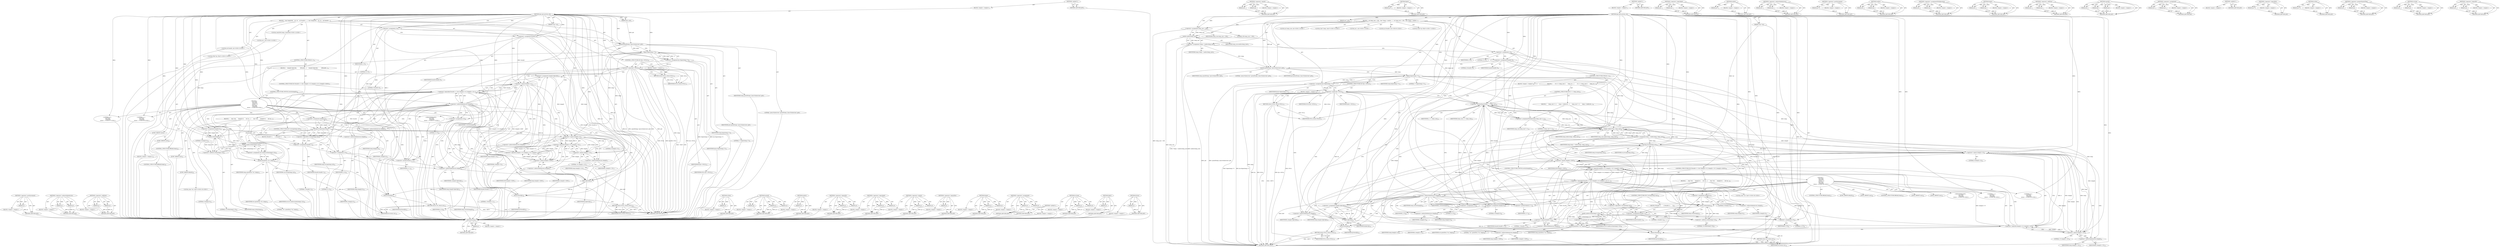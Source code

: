 digraph "&lt;operator&gt;.logicalOr" {
vulnerable_230 [label=<(METHOD,&lt;operator&gt;.postIncrement)>];
vulnerable_231 [label=<(PARAM,p1)>];
vulnerable_232 [label=<(BLOCK,&lt;empty&gt;,&lt;empty&gt;)>];
vulnerable_233 [label=<(METHOD_RETURN,ANY)>];
vulnerable_185 [label=<(METHOD,&lt;operator&gt;.indirectIndexAccess)>];
vulnerable_186 [label=<(PARAM,p1)>];
vulnerable_187 [label=<(PARAM,p2)>];
vulnerable_188 [label=<(BLOCK,&lt;empty&gt;,&lt;empty&gt;)>];
vulnerable_189 [label=<(METHOD_RETURN,ANY)>];
vulnerable_208 [label=<(METHOD,&lt;operator&gt;.addition)>];
vulnerable_209 [label=<(PARAM,p1)>];
vulnerable_210 [label=<(PARAM,p2)>];
vulnerable_211 [label=<(BLOCK,&lt;empty&gt;,&lt;empty&gt;)>];
vulnerable_212 [label=<(METHOD_RETURN,ANY)>];
vulnerable_6 [label=<(METHOD,&lt;global&gt;)<SUB>1</SUB>>];
vulnerable_7 [label=<(BLOCK,&lt;empty&gt;,&lt;empty&gt;)<SUB>1</SUB>>];
vulnerable_8 [label=<(METHOD,get_pid_environ_val)<SUB>1</SUB>>];
vulnerable_9 [label=<(PARAM,pid_t pid)<SUB>1</SUB>>];
vulnerable_10 [label=<(PARAM,char *val)<SUB>1</SUB>>];
vulnerable_11 [label=<(BLOCK,{
  char temp[500];
   int i=0;
   int foundit=...,{
  char temp[500];
   int i=0;
   int foundit=...)<SUB>1</SUB>>];
vulnerable_12 [label="<(LOCAL,char[500] temp: char[500])<SUB>2</SUB>>"];
vulnerable_13 [label="<(LOCAL,int i: int)<SUB>3</SUB>>"];
vulnerable_14 [label=<(&lt;operator&gt;.assignment,i=0)<SUB>3</SUB>>];
vulnerable_15 [label=<(IDENTIFIER,i,i=0)<SUB>3</SUB>>];
vulnerable_16 [label=<(LITERAL,0,i=0)<SUB>3</SUB>>];
vulnerable_17 [label="<(LOCAL,int foundit: int)<SUB>4</SUB>>"];
vulnerable_18 [label=<(&lt;operator&gt;.assignment,foundit=0)<SUB>4</SUB>>];
vulnerable_19 [label=<(IDENTIFIER,foundit,foundit=0)<SUB>4</SUB>>];
vulnerable_20 [label=<(LITERAL,0,foundit=0)<SUB>4</SUB>>];
vulnerable_21 [label="<(LOCAL,FILE* fp: FILE*)<SUB>5</SUB>>"];
vulnerable_22 [label=<(sprintf,sprintf(temp,&quot;/proc/%d/environ&quot;,pid))<SUB>7</SUB>>];
vulnerable_23 [label=<(IDENTIFIER,temp,sprintf(temp,&quot;/proc/%d/environ&quot;,pid))<SUB>7</SUB>>];
vulnerable_24 [label=<(LITERAL,&quot;/proc/%d/environ&quot;,sprintf(temp,&quot;/proc/%d/environ&quot;,pid))<SUB>7</SUB>>];
vulnerable_25 [label=<(IDENTIFIER,pid,sprintf(temp,&quot;/proc/%d/environ&quot;,pid))<SUB>7</SUB>>];
vulnerable_26 [label=<(&lt;operator&gt;.assignment,fp=fopen(temp,&quot;r&quot;))<SUB>9</SUB>>];
vulnerable_27 [label=<(IDENTIFIER,fp,fp=fopen(temp,&quot;r&quot;))<SUB>9</SUB>>];
vulnerable_28 [label=<(fopen,fopen(temp,&quot;r&quot;))<SUB>9</SUB>>];
vulnerable_29 [label=<(IDENTIFIER,temp,fopen(temp,&quot;r&quot;))<SUB>9</SUB>>];
vulnerable_30 [label=<(LITERAL,&quot;r&quot;,fopen(temp,&quot;r&quot;))<SUB>9</SUB>>];
vulnerable_31 [label=<(CONTROL_STRUCTURE,IF,if (fp==NULL))<SUB>10</SUB>>];
vulnerable_32 [label=<(&lt;operator&gt;.equals,fp==NULL)<SUB>10</SUB>>];
vulnerable_33 [label=<(IDENTIFIER,fp,fp==NULL)<SUB>10</SUB>>];
vulnerable_34 [label=<(IDENTIFIER,NULL,fp==NULL)<SUB>10</SUB>>];
vulnerable_35 [label=<(BLOCK,&lt;empty&gt;,&lt;empty&gt;)<SUB>11</SUB>>];
vulnerable_36 [label=<(RETURN,return NULL;,return NULL;)<SUB>11</SUB>>];
vulnerable_37 [label=<(IDENTIFIER,NULL,return NULL;)<SUB>11</SUB>>];
vulnerable_38 [label=<(CONTROL_STRUCTURE,FOR,for (;;))<SUB>14</SUB>>];
vulnerable_39 [label=<(BLOCK,&lt;empty&gt;,&lt;empty&gt;)<SUB>14</SUB>>];
vulnerable_40 [label=<(BLOCK,{
     temp[i]=fgetc(fp);    
 
     if(foundit...,{
     temp[i]=fgetc(fp);    
 
     if(foundit...)<SUB>14</SUB>>];
vulnerable_41 [label=<(&lt;operator&gt;.assignment,temp[i]=fgetc(fp))<SUB>15</SUB>>];
vulnerable_42 [label=<(&lt;operator&gt;.indirectIndexAccess,temp[i])<SUB>15</SUB>>];
vulnerable_43 [label=<(IDENTIFIER,temp,temp[i]=fgetc(fp))<SUB>15</SUB>>];
vulnerable_44 [label=<(IDENTIFIER,i,temp[i]=fgetc(fp))<SUB>15</SUB>>];
vulnerable_45 [label=<(fgetc,fgetc(fp))<SUB>15</SUB>>];
vulnerable_46 [label=<(IDENTIFIER,fp,fgetc(fp))<SUB>15</SUB>>];
vulnerable_47 [label=<(CONTROL_STRUCTURE,IF,if (foundit==1 &amp;&amp; (temp[i]==0 || temp[i]=='\0' || temp[i]==EOF)))<SUB>17</SUB>>];
vulnerable_48 [label=<(&lt;operator&gt;.logicalAnd,foundit==1 &amp;&amp; (temp[i]==0 || temp[i]=='\0' || t...)<SUB>17</SUB>>];
vulnerable_49 [label=<(&lt;operator&gt;.equals,foundit==1)<SUB>17</SUB>>];
vulnerable_50 [label=<(IDENTIFIER,foundit,foundit==1)<SUB>17</SUB>>];
vulnerable_51 [label=<(LITERAL,1,foundit==1)<SUB>17</SUB>>];
vulnerable_52 [label=<(&lt;operator&gt;.logicalOr,temp[i]==0 || temp[i]=='\0' || temp[i]==EOF)<SUB>17</SUB>>];
vulnerable_53 [label=<(&lt;operator&gt;.logicalOr,temp[i]==0 || temp[i]=='\0')<SUB>17</SUB>>];
vulnerable_54 [label=<(&lt;operator&gt;.equals,temp[i]==0)<SUB>17</SUB>>];
vulnerable_55 [label=<(&lt;operator&gt;.indirectIndexAccess,temp[i])<SUB>17</SUB>>];
vulnerable_56 [label=<(IDENTIFIER,temp,temp[i]==0)<SUB>17</SUB>>];
vulnerable_57 [label=<(IDENTIFIER,i,temp[i]==0)<SUB>17</SUB>>];
vulnerable_58 [label=<(LITERAL,0,temp[i]==0)<SUB>17</SUB>>];
vulnerable_59 [label=<(&lt;operator&gt;.equals,temp[i]=='\0')<SUB>17</SUB>>];
vulnerable_60 [label=<(&lt;operator&gt;.indirectIndexAccess,temp[i])<SUB>17</SUB>>];
vulnerable_61 [label=<(IDENTIFIER,temp,temp[i]=='\0')<SUB>17</SUB>>];
vulnerable_62 [label=<(IDENTIFIER,i,temp[i]=='\0')<SUB>17</SUB>>];
vulnerable_63 [label=<(LITERAL,'\0',temp[i]=='\0')<SUB>17</SUB>>];
vulnerable_64 [label=<(&lt;operator&gt;.equals,temp[i]==EOF)<SUB>17</SUB>>];
vulnerable_65 [label=<(&lt;operator&gt;.indirectIndexAccess,temp[i])<SUB>17</SUB>>];
vulnerable_66 [label=<(IDENTIFIER,temp,temp[i]==EOF)<SUB>17</SUB>>];
vulnerable_67 [label=<(IDENTIFIER,i,temp[i]==EOF)<SUB>17</SUB>>];
vulnerable_68 [label=<(IDENTIFIER,EOF,temp[i]==EOF)<SUB>17</SUB>>];
vulnerable_69 [label=<(BLOCK,{
      char *ret;
      temp[i]=0;
      ret=m...,{
      char *ret;
      temp[i]=0;
      ret=m...)<SUB>17</SUB>>];
vulnerable_70 [label="<(LOCAL,char* ret: char*)<SUB>18</SUB>>"];
vulnerable_71 [label=<(&lt;operator&gt;.assignment,temp[i]=0)<SUB>19</SUB>>];
vulnerable_72 [label=<(&lt;operator&gt;.indirectIndexAccess,temp[i])<SUB>19</SUB>>];
vulnerable_73 [label=<(IDENTIFIER,temp,temp[i]=0)<SUB>19</SUB>>];
vulnerable_74 [label=<(IDENTIFIER,i,temp[i]=0)<SUB>19</SUB>>];
vulnerable_75 [label=<(LITERAL,0,temp[i]=0)<SUB>19</SUB>>];
vulnerable_76 [label=<(&lt;operator&gt;.assignment,ret=malloc(strlen(temp)+10))<SUB>20</SUB>>];
vulnerable_77 [label=<(IDENTIFIER,ret,ret=malloc(strlen(temp)+10))<SUB>20</SUB>>];
vulnerable_78 [label=<(malloc,malloc(strlen(temp)+10))<SUB>20</SUB>>];
vulnerable_79 [label=<(&lt;operator&gt;.addition,strlen(temp)+10)<SUB>20</SUB>>];
vulnerable_80 [label=<(strlen,strlen(temp))<SUB>20</SUB>>];
vulnerable_81 [label=<(IDENTIFIER,temp,strlen(temp))<SUB>20</SUB>>];
vulnerable_82 [label=<(LITERAL,10,strlen(temp)+10)<SUB>20</SUB>>];
vulnerable_83 [label=<(sprintf,sprintf(ret,&quot;%s&quot;,temp))<SUB>21</SUB>>];
vulnerable_84 [label=<(IDENTIFIER,ret,sprintf(ret,&quot;%s&quot;,temp))<SUB>21</SUB>>];
vulnerable_85 [label=<(LITERAL,&quot;%s&quot;,sprintf(ret,&quot;%s&quot;,temp))<SUB>21</SUB>>];
vulnerable_86 [label=<(IDENTIFIER,temp,sprintf(ret,&quot;%s&quot;,temp))<SUB>21</SUB>>];
vulnerable_87 [label=<(fclose,fclose(fp))<SUB>22</SUB>>];
vulnerable_88 [label=<(IDENTIFIER,fp,fclose(fp))<SUB>22</SUB>>];
vulnerable_89 [label=<(RETURN,return ret;,return ret;)<SUB>23</SUB>>];
vulnerable_90 [label=<(IDENTIFIER,ret,return ret;)<SUB>23</SUB>>];
vulnerable_91 [label=<(CONTROL_STRUCTURE,SWITCH,switch(temp[i]))<SUB>26</SUB>>];
vulnerable_92 [label=<(&lt;operator&gt;.indirectIndexAccess,temp[i])<SUB>26</SUB>>];
vulnerable_93 [label=<(IDENTIFIER,temp,switch(temp[i]))<SUB>26</SUB>>];
vulnerable_94 [label=<(IDENTIFIER,i,switch(temp[i]))<SUB>26</SUB>>];
vulnerable_95 [label="<(BLOCK,{
    case EOF:
      fclose(fp);
      return ...,{
    case EOF:
      fclose(fp);
      return ...)<SUB>26</SUB>>"];
vulnerable_96 [label=<(JUMP_TARGET,case)<SUB>27</SUB>>];
vulnerable_97 [label="<(IDENTIFIER,EOF,{
    case EOF:
      fclose(fp);
      return ...)<SUB>27</SUB>>"];
vulnerable_98 [label=<(fclose,fclose(fp))<SUB>28</SUB>>];
vulnerable_99 [label=<(IDENTIFIER,fp,fclose(fp))<SUB>28</SUB>>];
vulnerable_100 [label=<(RETURN,return NULL;,return NULL;)<SUB>29</SUB>>];
vulnerable_101 [label=<(IDENTIFIER,NULL,return NULL;)<SUB>29</SUB>>];
vulnerable_102 [label=<(JUMP_TARGET,case)<SUB>30</SUB>>];
vulnerable_103 [label="<(LITERAL,'=',{
    case EOF:
      fclose(fp);
      return ...)<SUB>30</SUB>>"];
vulnerable_104 [label=<(&lt;operator&gt;.assignment,temp[i]=0)<SUB>31</SUB>>];
vulnerable_105 [label=<(&lt;operator&gt;.indirectIndexAccess,temp[i])<SUB>31</SUB>>];
vulnerable_106 [label=<(IDENTIFIER,temp,temp[i]=0)<SUB>31</SUB>>];
vulnerable_107 [label=<(IDENTIFIER,i,temp[i]=0)<SUB>31</SUB>>];
vulnerable_108 [label=<(LITERAL,0,temp[i]=0)<SUB>31</SUB>>];
vulnerable_109 [label=<(CONTROL_STRUCTURE,IF,if (!strcmp(temp,val)))<SUB>32</SUB>>];
vulnerable_110 [label=<(&lt;operator&gt;.logicalNot,!strcmp(temp,val))<SUB>32</SUB>>];
vulnerable_111 [label=<(strcmp,strcmp(temp,val))<SUB>32</SUB>>];
vulnerable_112 [label=<(IDENTIFIER,temp,strcmp(temp,val))<SUB>32</SUB>>];
vulnerable_113 [label=<(IDENTIFIER,val,strcmp(temp,val))<SUB>32</SUB>>];
vulnerable_114 [label=<(BLOCK,{
	foundit=1;
      },{
	foundit=1;
      })<SUB>32</SUB>>];
vulnerable_115 [label=<(&lt;operator&gt;.assignment,foundit=1)<SUB>33</SUB>>];
vulnerable_116 [label=<(IDENTIFIER,foundit,foundit=1)<SUB>33</SUB>>];
vulnerable_117 [label=<(LITERAL,1,foundit=1)<SUB>33</SUB>>];
vulnerable_118 [label=<(&lt;operator&gt;.assignment,i=0)<SUB>35</SUB>>];
vulnerable_119 [label=<(IDENTIFIER,i,i=0)<SUB>35</SUB>>];
vulnerable_120 [label=<(LITERAL,0,i=0)<SUB>35</SUB>>];
vulnerable_121 [label=<(CONTROL_STRUCTURE,BREAK,break;)<SUB>36</SUB>>];
vulnerable_122 [label=<(JUMP_TARGET,case)<SUB>37</SUB>>];
vulnerable_123 [label="<(LITERAL,'\0',{
    case EOF:
      fclose(fp);
      return ...)<SUB>37</SUB>>"];
vulnerable_124 [label=<(&lt;operator&gt;.assignment,i=0)<SUB>38</SUB>>];
vulnerable_125 [label=<(IDENTIFIER,i,i=0)<SUB>38</SUB>>];
vulnerable_126 [label=<(LITERAL,0,i=0)<SUB>38</SUB>>];
vulnerable_127 [label=<(CONTROL_STRUCTURE,BREAK,break;)<SUB>39</SUB>>];
vulnerable_128 [label=<(JUMP_TARGET,default)<SUB>40</SUB>>];
vulnerable_129 [label=<(&lt;operator&gt;.postIncrement,i++)<SUB>41</SUB>>];
vulnerable_130 [label=<(IDENTIFIER,i,i++)<SUB>41</SUB>>];
vulnerable_131 [label=<(METHOD_RETURN,char*)<SUB>1</SUB>>];
vulnerable_133 [label=<(METHOD_RETURN,ANY)<SUB>1</SUB>>];
vulnerable_213 [label=<(METHOD,strlen)>];
vulnerable_214 [label=<(PARAM,p1)>];
vulnerable_215 [label=<(BLOCK,&lt;empty&gt;,&lt;empty&gt;)>];
vulnerable_216 [label=<(METHOD_RETURN,ANY)>];
vulnerable_169 [label=<(METHOD,sprintf)>];
vulnerable_170 [label=<(PARAM,p1)>];
vulnerable_171 [label=<(PARAM,p2)>];
vulnerable_172 [label=<(PARAM,p3)>];
vulnerable_173 [label=<(BLOCK,&lt;empty&gt;,&lt;empty&gt;)>];
vulnerable_174 [label=<(METHOD_RETURN,ANY)>];
vulnerable_204 [label=<(METHOD,malloc)>];
vulnerable_205 [label=<(PARAM,p1)>];
vulnerable_206 [label=<(BLOCK,&lt;empty&gt;,&lt;empty&gt;)>];
vulnerable_207 [label=<(METHOD_RETURN,ANY)>];
vulnerable_199 [label=<(METHOD,&lt;operator&gt;.logicalOr)>];
vulnerable_200 [label=<(PARAM,p1)>];
vulnerable_201 [label=<(PARAM,p2)>];
vulnerable_202 [label=<(BLOCK,&lt;empty&gt;,&lt;empty&gt;)>];
vulnerable_203 [label=<(METHOD_RETURN,ANY)>];
vulnerable_194 [label=<(METHOD,&lt;operator&gt;.logicalAnd)>];
vulnerable_195 [label=<(PARAM,p1)>];
vulnerable_196 [label=<(PARAM,p2)>];
vulnerable_197 [label=<(BLOCK,&lt;empty&gt;,&lt;empty&gt;)>];
vulnerable_198 [label=<(METHOD_RETURN,ANY)>];
vulnerable_180 [label=<(METHOD,&lt;operator&gt;.equals)>];
vulnerable_181 [label=<(PARAM,p1)>];
vulnerable_182 [label=<(PARAM,p2)>];
vulnerable_183 [label=<(BLOCK,&lt;empty&gt;,&lt;empty&gt;)>];
vulnerable_184 [label=<(METHOD_RETURN,ANY)>];
vulnerable_221 [label=<(METHOD,&lt;operator&gt;.logicalNot)>];
vulnerable_222 [label=<(PARAM,p1)>];
vulnerable_223 [label=<(BLOCK,&lt;empty&gt;,&lt;empty&gt;)>];
vulnerable_224 [label=<(METHOD_RETURN,ANY)>];
vulnerable_175 [label=<(METHOD,fopen)>];
vulnerable_176 [label=<(PARAM,p1)>];
vulnerable_177 [label=<(PARAM,p2)>];
vulnerable_178 [label=<(BLOCK,&lt;empty&gt;,&lt;empty&gt;)>];
vulnerable_179 [label=<(METHOD_RETURN,ANY)>];
vulnerable_164 [label=<(METHOD,&lt;operator&gt;.assignment)>];
vulnerable_165 [label=<(PARAM,p1)>];
vulnerable_166 [label=<(PARAM,p2)>];
vulnerable_167 [label=<(BLOCK,&lt;empty&gt;,&lt;empty&gt;)>];
vulnerable_168 [label=<(METHOD_RETURN,ANY)>];
vulnerable_158 [label=<(METHOD,&lt;global&gt;)<SUB>1</SUB>>];
vulnerable_159 [label=<(BLOCK,&lt;empty&gt;,&lt;empty&gt;)>];
vulnerable_160 [label=<(METHOD_RETURN,ANY)>];
vulnerable_225 [label=<(METHOD,strcmp)>];
vulnerable_226 [label=<(PARAM,p1)>];
vulnerable_227 [label=<(PARAM,p2)>];
vulnerable_228 [label=<(BLOCK,&lt;empty&gt;,&lt;empty&gt;)>];
vulnerable_229 [label=<(METHOD_RETURN,ANY)>];
vulnerable_190 [label=<(METHOD,fgetc)>];
vulnerable_191 [label=<(PARAM,p1)>];
vulnerable_192 [label=<(BLOCK,&lt;empty&gt;,&lt;empty&gt;)>];
vulnerable_193 [label=<(METHOD_RETURN,ANY)>];
vulnerable_217 [label=<(METHOD,fclose)>];
vulnerable_218 [label=<(PARAM,p1)>];
vulnerable_219 [label=<(BLOCK,&lt;empty&gt;,&lt;empty&gt;)>];
vulnerable_220 [label=<(METHOD_RETURN,ANY)>];
fixed_251 [label=<(METHOD,fclose)>];
fixed_252 [label=<(PARAM,p1)>];
fixed_253 [label=<(BLOCK,&lt;empty&gt;,&lt;empty&gt;)>];
fixed_254 [label=<(METHOD_RETURN,ANY)>];
fixed_203 [label=<(METHOD,&lt;operator&gt;.equals)>];
fixed_204 [label=<(PARAM,p1)>];
fixed_205 [label=<(PARAM,p2)>];
fixed_206 [label=<(BLOCK,&lt;empty&gt;,&lt;empty&gt;)>];
fixed_207 [label=<(METHOD_RETURN,ANY)>];
fixed_228 [label=<(METHOD,fgetc)>];
fixed_229 [label=<(PARAM,p1)>];
fixed_230 [label=<(BLOCK,&lt;empty&gt;,&lt;empty&gt;)>];
fixed_231 [label=<(METHOD_RETURN,ANY)>];
fixed_6 [label=<(METHOD,&lt;global&gt;)<SUB>1</SUB>>];
fixed_7 [label=<(BLOCK,&lt;empty&gt;,&lt;empty&gt;)<SUB>1</SUB>>];
fixed_8 [label=<(METHOD,get_pid_environ_val)<SUB>1</SUB>>];
fixed_9 [label=<(PARAM,pid_t pid)<SUB>1</SUB>>];
fixed_10 [label=<(PARAM,char *val)<SUB>1</SUB>>];
fixed_11 [label=<(BLOCK,{
  int temp_size = 500;
  char *temp = malloc(...,{
  int temp_size = 500;
  char *temp = malloc(...)<SUB>1</SUB>>];
fixed_12 [label="<(LOCAL,int temp_size: int)<SUB>2</SUB>>"];
fixed_13 [label=<(&lt;operator&gt;.assignment,temp_size = 500)<SUB>2</SUB>>];
fixed_14 [label=<(IDENTIFIER,temp_size,temp_size = 500)<SUB>2</SUB>>];
fixed_15 [label=<(LITERAL,500,temp_size = 500)<SUB>2</SUB>>];
fixed_16 [label="<(LOCAL,char* temp: char*)<SUB>3</SUB>>"];
fixed_17 [label=<(&lt;operator&gt;.assignment,*temp = malloc(temp_size))<SUB>3</SUB>>];
fixed_18 [label=<(IDENTIFIER,temp,*temp = malloc(temp_size))<SUB>3</SUB>>];
fixed_19 [label=<(malloc,malloc(temp_size))<SUB>3</SUB>>];
fixed_20 [label=<(IDENTIFIER,temp_size,malloc(temp_size))<SUB>3</SUB>>];
fixed_21 [label="<(LOCAL,int i: int)<SUB>5</SUB>>"];
fixed_22 [label=<(&lt;operator&gt;.assignment,i=0)<SUB>5</SUB>>];
fixed_23 [label=<(IDENTIFIER,i,i=0)<SUB>5</SUB>>];
fixed_24 [label=<(LITERAL,0,i=0)<SUB>5</SUB>>];
fixed_25 [label="<(LOCAL,int foundit: int)<SUB>6</SUB>>"];
fixed_26 [label=<(&lt;operator&gt;.assignment,foundit=0)<SUB>6</SUB>>];
fixed_27 [label=<(IDENTIFIER,foundit,foundit=0)<SUB>6</SUB>>];
fixed_28 [label=<(LITERAL,0,foundit=0)<SUB>6</SUB>>];
fixed_29 [label="<(LOCAL,FILE* fp: FILE*)<SUB>7</SUB>>"];
fixed_30 [label=<(sprintf,sprintf(temp,&quot;/proc/%d/environ&quot;,pid))<SUB>9</SUB>>];
fixed_31 [label=<(IDENTIFIER,temp,sprintf(temp,&quot;/proc/%d/environ&quot;,pid))<SUB>9</SUB>>];
fixed_32 [label=<(LITERAL,&quot;/proc/%d/environ&quot;,sprintf(temp,&quot;/proc/%d/environ&quot;,pid))<SUB>9</SUB>>];
fixed_33 [label=<(IDENTIFIER,pid,sprintf(temp,&quot;/proc/%d/environ&quot;,pid))<SUB>9</SUB>>];
fixed_34 [label=<(&lt;operator&gt;.assignment,fp=fopen(temp,&quot;r&quot;))<SUB>11</SUB>>];
fixed_35 [label=<(IDENTIFIER,fp,fp=fopen(temp,&quot;r&quot;))<SUB>11</SUB>>];
fixed_36 [label=<(fopen,fopen(temp,&quot;r&quot;))<SUB>11</SUB>>];
fixed_37 [label=<(IDENTIFIER,temp,fopen(temp,&quot;r&quot;))<SUB>11</SUB>>];
fixed_38 [label=<(LITERAL,&quot;r&quot;,fopen(temp,&quot;r&quot;))<SUB>11</SUB>>];
fixed_39 [label=<(CONTROL_STRUCTURE,IF,if (fp==NULL))<SUB>12</SUB>>];
fixed_40 [label=<(&lt;operator&gt;.equals,fp==NULL)<SUB>12</SUB>>];
fixed_41 [label=<(IDENTIFIER,fp,fp==NULL)<SUB>12</SUB>>];
fixed_42 [label=<(IDENTIFIER,NULL,fp==NULL)<SUB>12</SUB>>];
fixed_43 [label=<(BLOCK,&lt;empty&gt;,&lt;empty&gt;)<SUB>13</SUB>>];
fixed_44 [label=<(RETURN,return NULL;,return NULL;)<SUB>13</SUB>>];
fixed_45 [label=<(IDENTIFIER,NULL,return NULL;)<SUB>13</SUB>>];
fixed_46 [label=<(CONTROL_STRUCTURE,FOR,for (;;))<SUB>16</SUB>>];
fixed_47 [label=<(BLOCK,&lt;empty&gt;,&lt;empty&gt;)<SUB>16</SUB>>];
fixed_48 [label=<(BLOCK,{
    
    if (i &gt;= temp_size) {
      temp_siz...,{
    
    if (i &gt;= temp_size) {
      temp_siz...)<SUB>16</SUB>>];
fixed_49 [label=<(CONTROL_STRUCTURE,IF,if (i &gt;= temp_size))<SUB>18</SUB>>];
fixed_50 [label=<(&lt;operator&gt;.greaterEqualsThan,i &gt;= temp_size)<SUB>18</SUB>>];
fixed_51 [label=<(IDENTIFIER,i,i &gt;= temp_size)<SUB>18</SUB>>];
fixed_52 [label=<(IDENTIFIER,temp_size,i &gt;= temp_size)<SUB>18</SUB>>];
fixed_53 [label=<(BLOCK,{
      temp_size *= 2;
      temp = realloc(te...,{
      temp_size *= 2;
      temp = realloc(te...)<SUB>18</SUB>>];
fixed_54 [label=<(&lt;operator&gt;.assignmentMultiplication,temp_size *= 2)<SUB>19</SUB>>];
fixed_55 [label=<(IDENTIFIER,temp_size,temp_size *= 2)<SUB>19</SUB>>];
fixed_56 [label=<(LITERAL,2,temp_size *= 2)<SUB>19</SUB>>];
fixed_57 [label=<(&lt;operator&gt;.assignment,temp = realloc(temp, temp_size))<SUB>20</SUB>>];
fixed_58 [label=<(IDENTIFIER,temp,temp = realloc(temp, temp_size))<SUB>20</SUB>>];
fixed_59 [label=<(realloc,realloc(temp, temp_size))<SUB>20</SUB>>];
fixed_60 [label=<(IDENTIFIER,temp,realloc(temp, temp_size))<SUB>20</SUB>>];
fixed_61 [label=<(IDENTIFIER,temp_size,realloc(temp, temp_size))<SUB>20</SUB>>];
fixed_62 [label=<(&lt;operator&gt;.assignment,temp[i]=fgetc(fp))<SUB>23</SUB>>];
fixed_63 [label=<(&lt;operator&gt;.indirectIndexAccess,temp[i])<SUB>23</SUB>>];
fixed_64 [label=<(IDENTIFIER,temp,temp[i]=fgetc(fp))<SUB>23</SUB>>];
fixed_65 [label=<(IDENTIFIER,i,temp[i]=fgetc(fp))<SUB>23</SUB>>];
fixed_66 [label=<(fgetc,fgetc(fp))<SUB>23</SUB>>];
fixed_67 [label=<(IDENTIFIER,fp,fgetc(fp))<SUB>23</SUB>>];
fixed_68 [label=<(CONTROL_STRUCTURE,IF,if (foundit==1 &amp;&amp; (temp[i]==0 || temp[i]=='\0' || temp[i]==EOF)))<SUB>25</SUB>>];
fixed_69 [label=<(&lt;operator&gt;.logicalAnd,foundit==1 &amp;&amp; (temp[i]==0 || temp[i]=='\0' || t...)<SUB>25</SUB>>];
fixed_70 [label=<(&lt;operator&gt;.equals,foundit==1)<SUB>25</SUB>>];
fixed_71 [label=<(IDENTIFIER,foundit,foundit==1)<SUB>25</SUB>>];
fixed_72 [label=<(LITERAL,1,foundit==1)<SUB>25</SUB>>];
fixed_73 [label=<(&lt;operator&gt;.logicalOr,temp[i]==0 || temp[i]=='\0' || temp[i]==EOF)<SUB>25</SUB>>];
fixed_74 [label=<(&lt;operator&gt;.logicalOr,temp[i]==0 || temp[i]=='\0')<SUB>25</SUB>>];
fixed_75 [label=<(&lt;operator&gt;.equals,temp[i]==0)<SUB>25</SUB>>];
fixed_76 [label=<(&lt;operator&gt;.indirectIndexAccess,temp[i])<SUB>25</SUB>>];
fixed_77 [label=<(IDENTIFIER,temp,temp[i]==0)<SUB>25</SUB>>];
fixed_78 [label=<(IDENTIFIER,i,temp[i]==0)<SUB>25</SUB>>];
fixed_79 [label=<(LITERAL,0,temp[i]==0)<SUB>25</SUB>>];
fixed_80 [label=<(&lt;operator&gt;.equals,temp[i]=='\0')<SUB>25</SUB>>];
fixed_81 [label=<(&lt;operator&gt;.indirectIndexAccess,temp[i])<SUB>25</SUB>>];
fixed_82 [label=<(IDENTIFIER,temp,temp[i]=='\0')<SUB>25</SUB>>];
fixed_83 [label=<(IDENTIFIER,i,temp[i]=='\0')<SUB>25</SUB>>];
fixed_84 [label=<(LITERAL,'\0',temp[i]=='\0')<SUB>25</SUB>>];
fixed_85 [label=<(&lt;operator&gt;.equals,temp[i]==EOF)<SUB>25</SUB>>];
fixed_86 [label=<(&lt;operator&gt;.indirectIndexAccess,temp[i])<SUB>25</SUB>>];
fixed_87 [label=<(IDENTIFIER,temp,temp[i]==EOF)<SUB>25</SUB>>];
fixed_88 [label=<(IDENTIFIER,i,temp[i]==EOF)<SUB>25</SUB>>];
fixed_89 [label=<(IDENTIFIER,EOF,temp[i]==EOF)<SUB>25</SUB>>];
fixed_90 [label=<(BLOCK,{
      char *ret;
      temp[i]=0;
      ret=m...,{
      char *ret;
      temp[i]=0;
      ret=m...)<SUB>25</SUB>>];
fixed_91 [label="<(LOCAL,char* ret: char*)<SUB>26</SUB>>"];
fixed_92 [label=<(&lt;operator&gt;.assignment,temp[i]=0)<SUB>27</SUB>>];
fixed_93 [label=<(&lt;operator&gt;.indirectIndexAccess,temp[i])<SUB>27</SUB>>];
fixed_94 [label=<(IDENTIFIER,temp,temp[i]=0)<SUB>27</SUB>>];
fixed_95 [label=<(IDENTIFIER,i,temp[i]=0)<SUB>27</SUB>>];
fixed_96 [label=<(LITERAL,0,temp[i]=0)<SUB>27</SUB>>];
fixed_97 [label=<(&lt;operator&gt;.assignment,ret=malloc(strlen(temp)+10))<SUB>28</SUB>>];
fixed_98 [label=<(IDENTIFIER,ret,ret=malloc(strlen(temp)+10))<SUB>28</SUB>>];
fixed_99 [label=<(malloc,malloc(strlen(temp)+10))<SUB>28</SUB>>];
fixed_100 [label=<(&lt;operator&gt;.addition,strlen(temp)+10)<SUB>28</SUB>>];
fixed_101 [label=<(strlen,strlen(temp))<SUB>28</SUB>>];
fixed_102 [label=<(IDENTIFIER,temp,strlen(temp))<SUB>28</SUB>>];
fixed_103 [label=<(LITERAL,10,strlen(temp)+10)<SUB>28</SUB>>];
fixed_104 [label=<(sprintf,sprintf(ret,&quot;%s&quot;,temp))<SUB>29</SUB>>];
fixed_105 [label=<(IDENTIFIER,ret,sprintf(ret,&quot;%s&quot;,temp))<SUB>29</SUB>>];
fixed_106 [label=<(LITERAL,&quot;%s&quot;,sprintf(ret,&quot;%s&quot;,temp))<SUB>29</SUB>>];
fixed_107 [label=<(IDENTIFIER,temp,sprintf(ret,&quot;%s&quot;,temp))<SUB>29</SUB>>];
fixed_108 [label=<(fclose,fclose(fp))<SUB>30</SUB>>];
fixed_109 [label=<(IDENTIFIER,fp,fclose(fp))<SUB>30</SUB>>];
fixed_110 [label=<(RETURN,return ret;,return ret;)<SUB>31</SUB>>];
fixed_111 [label=<(IDENTIFIER,ret,return ret;)<SUB>31</SUB>>];
fixed_112 [label=<(CONTROL_STRUCTURE,SWITCH,switch(temp[i]))<SUB>34</SUB>>];
fixed_113 [label=<(&lt;operator&gt;.indirectIndexAccess,temp[i])<SUB>34</SUB>>];
fixed_114 [label=<(IDENTIFIER,temp,switch(temp[i]))<SUB>34</SUB>>];
fixed_115 [label=<(IDENTIFIER,i,switch(temp[i]))<SUB>34</SUB>>];
fixed_116 [label="<(BLOCK,{
    case EOF:
      fclose(fp);
      return ...,{
    case EOF:
      fclose(fp);
      return ...)<SUB>34</SUB>>"];
fixed_117 [label=<(JUMP_TARGET,case)<SUB>35</SUB>>];
fixed_118 [label="<(IDENTIFIER,EOF,{
    case EOF:
      fclose(fp);
      return ...)<SUB>35</SUB>>"];
fixed_119 [label=<(fclose,fclose(fp))<SUB>36</SUB>>];
fixed_120 [label=<(IDENTIFIER,fp,fclose(fp))<SUB>36</SUB>>];
fixed_121 [label=<(RETURN,return NULL;,return NULL;)<SUB>37</SUB>>];
fixed_122 [label=<(IDENTIFIER,NULL,return NULL;)<SUB>37</SUB>>];
fixed_123 [label=<(JUMP_TARGET,case)<SUB>38</SUB>>];
fixed_124 [label="<(LITERAL,'=',{
    case EOF:
      fclose(fp);
      return ...)<SUB>38</SUB>>"];
fixed_125 [label=<(&lt;operator&gt;.assignment,temp[i]=0)<SUB>39</SUB>>];
fixed_126 [label=<(&lt;operator&gt;.indirectIndexAccess,temp[i])<SUB>39</SUB>>];
fixed_127 [label=<(IDENTIFIER,temp,temp[i]=0)<SUB>39</SUB>>];
fixed_128 [label=<(IDENTIFIER,i,temp[i]=0)<SUB>39</SUB>>];
fixed_129 [label=<(LITERAL,0,temp[i]=0)<SUB>39</SUB>>];
fixed_130 [label=<(CONTROL_STRUCTURE,IF,if (!strcmp(temp,val)))<SUB>40</SUB>>];
fixed_131 [label=<(&lt;operator&gt;.logicalNot,!strcmp(temp,val))<SUB>40</SUB>>];
fixed_132 [label=<(strcmp,strcmp(temp,val))<SUB>40</SUB>>];
fixed_133 [label=<(IDENTIFIER,temp,strcmp(temp,val))<SUB>40</SUB>>];
fixed_134 [label=<(IDENTIFIER,val,strcmp(temp,val))<SUB>40</SUB>>];
fixed_135 [label=<(BLOCK,{
	foundit=1;
      },{
	foundit=1;
      })<SUB>40</SUB>>];
fixed_136 [label=<(&lt;operator&gt;.assignment,foundit=1)<SUB>41</SUB>>];
fixed_137 [label=<(IDENTIFIER,foundit,foundit=1)<SUB>41</SUB>>];
fixed_138 [label=<(LITERAL,1,foundit=1)<SUB>41</SUB>>];
fixed_139 [label=<(&lt;operator&gt;.assignment,i=0)<SUB>43</SUB>>];
fixed_140 [label=<(IDENTIFIER,i,i=0)<SUB>43</SUB>>];
fixed_141 [label=<(LITERAL,0,i=0)<SUB>43</SUB>>];
fixed_142 [label=<(CONTROL_STRUCTURE,BREAK,break;)<SUB>44</SUB>>];
fixed_143 [label=<(JUMP_TARGET,case)<SUB>45</SUB>>];
fixed_144 [label="<(LITERAL,'\0',{
    case EOF:
      fclose(fp);
      return ...)<SUB>45</SUB>>"];
fixed_145 [label=<(&lt;operator&gt;.assignment,i=0)<SUB>46</SUB>>];
fixed_146 [label=<(IDENTIFIER,i,i=0)<SUB>46</SUB>>];
fixed_147 [label=<(LITERAL,0,i=0)<SUB>46</SUB>>];
fixed_148 [label=<(CONTROL_STRUCTURE,BREAK,break;)<SUB>47</SUB>>];
fixed_149 [label=<(JUMP_TARGET,default)<SUB>48</SUB>>];
fixed_150 [label=<(&lt;operator&gt;.postIncrement,i++)<SUB>49</SUB>>];
fixed_151 [label=<(IDENTIFIER,i,i++)<SUB>49</SUB>>];
fixed_152 [label=<(METHOD_RETURN,char*)<SUB>1</SUB>>];
fixed_154 [label=<(METHOD_RETURN,ANY)<SUB>1</SUB>>];
fixed_232 [label=<(METHOD,&lt;operator&gt;.logicalAnd)>];
fixed_233 [label=<(PARAM,p1)>];
fixed_234 [label=<(PARAM,p2)>];
fixed_235 [label=<(BLOCK,&lt;empty&gt;,&lt;empty&gt;)>];
fixed_236 [label=<(METHOD_RETURN,ANY)>];
fixed_188 [label=<(METHOD,malloc)>];
fixed_189 [label=<(PARAM,p1)>];
fixed_190 [label=<(BLOCK,&lt;empty&gt;,&lt;empty&gt;)>];
fixed_191 [label=<(METHOD_RETURN,ANY)>];
fixed_223 [label=<(METHOD,&lt;operator&gt;.indirectIndexAccess)>];
fixed_224 [label=<(PARAM,p1)>];
fixed_225 [label=<(PARAM,p2)>];
fixed_226 [label=<(BLOCK,&lt;empty&gt;,&lt;empty&gt;)>];
fixed_227 [label=<(METHOD_RETURN,ANY)>];
fixed_264 [label=<(METHOD,&lt;operator&gt;.postIncrement)>];
fixed_265 [label=<(PARAM,p1)>];
fixed_266 [label=<(BLOCK,&lt;empty&gt;,&lt;empty&gt;)>];
fixed_267 [label=<(METHOD_RETURN,ANY)>];
fixed_218 [label=<(METHOD,realloc)>];
fixed_219 [label=<(PARAM,p1)>];
fixed_220 [label=<(PARAM,p2)>];
fixed_221 [label=<(BLOCK,&lt;empty&gt;,&lt;empty&gt;)>];
fixed_222 [label=<(METHOD_RETURN,ANY)>];
fixed_213 [label=<(METHOD,&lt;operator&gt;.assignmentMultiplication)>];
fixed_214 [label=<(PARAM,p1)>];
fixed_215 [label=<(PARAM,p2)>];
fixed_216 [label=<(BLOCK,&lt;empty&gt;,&lt;empty&gt;)>];
fixed_217 [label=<(METHOD_RETURN,ANY)>];
fixed_198 [label=<(METHOD,fopen)>];
fixed_199 [label=<(PARAM,p1)>];
fixed_200 [label=<(PARAM,p2)>];
fixed_201 [label=<(BLOCK,&lt;empty&gt;,&lt;empty&gt;)>];
fixed_202 [label=<(METHOD_RETURN,ANY)>];
fixed_242 [label=<(METHOD,&lt;operator&gt;.addition)>];
fixed_243 [label=<(PARAM,p1)>];
fixed_244 [label=<(PARAM,p2)>];
fixed_245 [label=<(BLOCK,&lt;empty&gt;,&lt;empty&gt;)>];
fixed_246 [label=<(METHOD_RETURN,ANY)>];
fixed_192 [label=<(METHOD,sprintf)>];
fixed_193 [label=<(PARAM,p1)>];
fixed_194 [label=<(PARAM,p2)>];
fixed_195 [label=<(PARAM,p3)>];
fixed_196 [label=<(BLOCK,&lt;empty&gt;,&lt;empty&gt;)>];
fixed_197 [label=<(METHOD_RETURN,ANY)>];
fixed_183 [label=<(METHOD,&lt;operator&gt;.assignment)>];
fixed_184 [label=<(PARAM,p1)>];
fixed_185 [label=<(PARAM,p2)>];
fixed_186 [label=<(BLOCK,&lt;empty&gt;,&lt;empty&gt;)>];
fixed_187 [label=<(METHOD_RETURN,ANY)>];
fixed_177 [label=<(METHOD,&lt;global&gt;)<SUB>1</SUB>>];
fixed_178 [label=<(BLOCK,&lt;empty&gt;,&lt;empty&gt;)>];
fixed_179 [label=<(METHOD_RETURN,ANY)>];
fixed_255 [label=<(METHOD,&lt;operator&gt;.logicalNot)>];
fixed_256 [label=<(PARAM,p1)>];
fixed_257 [label=<(BLOCK,&lt;empty&gt;,&lt;empty&gt;)>];
fixed_258 [label=<(METHOD_RETURN,ANY)>];
fixed_247 [label=<(METHOD,strlen)>];
fixed_248 [label=<(PARAM,p1)>];
fixed_249 [label=<(BLOCK,&lt;empty&gt;,&lt;empty&gt;)>];
fixed_250 [label=<(METHOD_RETURN,ANY)>];
fixed_208 [label=<(METHOD,&lt;operator&gt;.greaterEqualsThan)>];
fixed_209 [label=<(PARAM,p1)>];
fixed_210 [label=<(PARAM,p2)>];
fixed_211 [label=<(BLOCK,&lt;empty&gt;,&lt;empty&gt;)>];
fixed_212 [label=<(METHOD_RETURN,ANY)>];
fixed_259 [label=<(METHOD,strcmp)>];
fixed_260 [label=<(PARAM,p1)>];
fixed_261 [label=<(PARAM,p2)>];
fixed_262 [label=<(BLOCK,&lt;empty&gt;,&lt;empty&gt;)>];
fixed_263 [label=<(METHOD_RETURN,ANY)>];
fixed_237 [label=<(METHOD,&lt;operator&gt;.logicalOr)>];
fixed_238 [label=<(PARAM,p1)>];
fixed_239 [label=<(PARAM,p2)>];
fixed_240 [label=<(BLOCK,&lt;empty&gt;,&lt;empty&gt;)>];
fixed_241 [label=<(METHOD_RETURN,ANY)>];
vulnerable_230 -> vulnerable_231  [key=0, label="AST: "];
vulnerable_230 -> vulnerable_231  [key=1, label="DDG: "];
vulnerable_230 -> vulnerable_232  [key=0, label="AST: "];
vulnerable_230 -> vulnerable_233  [key=0, label="AST: "];
vulnerable_230 -> vulnerable_233  [key=1, label="CFG: "];
vulnerable_231 -> vulnerable_233  [key=0, label="DDG: p1"];
vulnerable_232 -> fixed_251  [key=0];
vulnerable_233 -> fixed_251  [key=0];
vulnerable_185 -> vulnerable_186  [key=0, label="AST: "];
vulnerable_185 -> vulnerable_186  [key=1, label="DDG: "];
vulnerable_185 -> vulnerable_188  [key=0, label="AST: "];
vulnerable_185 -> vulnerable_187  [key=0, label="AST: "];
vulnerable_185 -> vulnerable_187  [key=1, label="DDG: "];
vulnerable_185 -> vulnerable_189  [key=0, label="AST: "];
vulnerable_185 -> vulnerable_189  [key=1, label="CFG: "];
vulnerable_186 -> vulnerable_189  [key=0, label="DDG: p1"];
vulnerable_187 -> vulnerable_189  [key=0, label="DDG: p2"];
vulnerable_188 -> fixed_251  [key=0];
vulnerable_189 -> fixed_251  [key=0];
vulnerable_208 -> vulnerable_209  [key=0, label="AST: "];
vulnerable_208 -> vulnerable_209  [key=1, label="DDG: "];
vulnerable_208 -> vulnerable_211  [key=0, label="AST: "];
vulnerable_208 -> vulnerable_210  [key=0, label="AST: "];
vulnerable_208 -> vulnerable_210  [key=1, label="DDG: "];
vulnerable_208 -> vulnerable_212  [key=0, label="AST: "];
vulnerable_208 -> vulnerable_212  [key=1, label="CFG: "];
vulnerable_209 -> vulnerable_212  [key=0, label="DDG: p1"];
vulnerable_210 -> vulnerable_212  [key=0, label="DDG: p2"];
vulnerable_211 -> fixed_251  [key=0];
vulnerable_212 -> fixed_251  [key=0];
vulnerable_6 -> vulnerable_7  [key=0, label="AST: "];
vulnerable_6 -> vulnerable_133  [key=0, label="AST: "];
vulnerable_6 -> vulnerable_133  [key=1, label="CFG: "];
vulnerable_7 -> vulnerable_8  [key=0, label="AST: "];
vulnerable_8 -> vulnerable_9  [key=0, label="AST: "];
vulnerable_8 -> vulnerable_9  [key=1, label="DDG: "];
vulnerable_8 -> vulnerable_10  [key=0, label="AST: "];
vulnerable_8 -> vulnerable_10  [key=1, label="DDG: "];
vulnerable_8 -> vulnerable_11  [key=0, label="AST: "];
vulnerable_8 -> vulnerable_131  [key=0, label="AST: "];
vulnerable_8 -> vulnerable_14  [key=0, label="CFG: "];
vulnerable_8 -> vulnerable_14  [key=1, label="DDG: "];
vulnerable_8 -> vulnerable_18  [key=0, label="DDG: "];
vulnerable_8 -> vulnerable_22  [key=0, label="DDG: "];
vulnerable_8 -> vulnerable_28  [key=0, label="DDG: "];
vulnerable_8 -> vulnerable_32  [key=0, label="DDG: "];
vulnerable_8 -> vulnerable_37  [key=0, label="DDG: "];
vulnerable_8 -> vulnerable_45  [key=0, label="DDG: "];
vulnerable_8 -> vulnerable_71  [key=0, label="DDG: "];
vulnerable_8 -> vulnerable_97  [key=0, label="DDG: "];
vulnerable_8 -> vulnerable_103  [key=0, label="DDG: "];
vulnerable_8 -> vulnerable_104  [key=0, label="DDG: "];
vulnerable_8 -> vulnerable_118  [key=0, label="DDG: "];
vulnerable_8 -> vulnerable_123  [key=0, label="DDG: "];
vulnerable_8 -> vulnerable_124  [key=0, label="DDG: "];
vulnerable_8 -> vulnerable_49  [key=0, label="DDG: "];
vulnerable_8 -> vulnerable_83  [key=0, label="DDG: "];
vulnerable_8 -> vulnerable_87  [key=0, label="DDG: "];
vulnerable_8 -> vulnerable_90  [key=0, label="DDG: "];
vulnerable_8 -> vulnerable_98  [key=0, label="DDG: "];
vulnerable_8 -> vulnerable_101  [key=0, label="DDG: "];
vulnerable_8 -> vulnerable_129  [key=0, label="DDG: "];
vulnerable_8 -> vulnerable_64  [key=0, label="DDG: "];
vulnerable_8 -> vulnerable_78  [key=0, label="DDG: "];
vulnerable_8 -> vulnerable_115  [key=0, label="DDG: "];
vulnerable_8 -> vulnerable_54  [key=0, label="DDG: "];
vulnerable_8 -> vulnerable_59  [key=0, label="DDG: "];
vulnerable_8 -> vulnerable_79  [key=0, label="DDG: "];
vulnerable_8 -> vulnerable_111  [key=0, label="DDG: "];
vulnerable_8 -> vulnerable_80  [key=0, label="DDG: "];
vulnerable_9 -> vulnerable_22  [key=0, label="DDG: pid"];
vulnerable_10 -> vulnerable_131  [key=0, label="DDG: val"];
vulnerable_10 -> vulnerable_111  [key=0, label="DDG: val"];
vulnerable_11 -> vulnerable_12  [key=0, label="AST: "];
vulnerable_11 -> vulnerable_13  [key=0, label="AST: "];
vulnerable_11 -> vulnerable_14  [key=0, label="AST: "];
vulnerable_11 -> vulnerable_17  [key=0, label="AST: "];
vulnerable_11 -> vulnerable_18  [key=0, label="AST: "];
vulnerable_11 -> vulnerable_21  [key=0, label="AST: "];
vulnerable_11 -> vulnerable_22  [key=0, label="AST: "];
vulnerable_11 -> vulnerable_26  [key=0, label="AST: "];
vulnerable_11 -> vulnerable_31  [key=0, label="AST: "];
vulnerable_11 -> vulnerable_38  [key=0, label="AST: "];
vulnerable_12 -> fixed_251  [key=0];
vulnerable_13 -> fixed_251  [key=0];
vulnerable_14 -> vulnerable_15  [key=0, label="AST: "];
vulnerable_14 -> vulnerable_16  [key=0, label="AST: "];
vulnerable_14 -> vulnerable_18  [key=0, label="CFG: "];
vulnerable_14 -> vulnerable_131  [key=0, label="DDG: i"];
vulnerable_14 -> vulnerable_131  [key=1, label="DDG: i=0"];
vulnerable_14 -> vulnerable_129  [key=0, label="DDG: i"];
vulnerable_15 -> fixed_251  [key=0];
vulnerable_16 -> fixed_251  [key=0];
vulnerable_17 -> fixed_251  [key=0];
vulnerable_18 -> vulnerable_19  [key=0, label="AST: "];
vulnerable_18 -> vulnerable_20  [key=0, label="AST: "];
vulnerable_18 -> vulnerable_22  [key=0, label="CFG: "];
vulnerable_18 -> vulnerable_131  [key=0, label="DDG: foundit"];
vulnerable_18 -> vulnerable_131  [key=1, label="DDG: foundit=0"];
vulnerable_18 -> vulnerable_49  [key=0, label="DDG: foundit"];
vulnerable_19 -> fixed_251  [key=0];
vulnerable_20 -> fixed_251  [key=0];
vulnerable_21 -> fixed_251  [key=0];
vulnerable_22 -> vulnerable_23  [key=0, label="AST: "];
vulnerable_22 -> vulnerable_24  [key=0, label="AST: "];
vulnerable_22 -> vulnerable_25  [key=0, label="AST: "];
vulnerable_22 -> vulnerable_28  [key=0, label="CFG: "];
vulnerable_22 -> vulnerable_28  [key=1, label="DDG: temp"];
vulnerable_22 -> vulnerable_131  [key=0, label="DDG: pid"];
vulnerable_22 -> vulnerable_131  [key=1, label="DDG: sprintf(temp,&quot;/proc/%d/environ&quot;,pid)"];
vulnerable_23 -> fixed_251  [key=0];
vulnerable_24 -> fixed_251  [key=0];
vulnerable_25 -> fixed_251  [key=0];
vulnerable_26 -> vulnerable_27  [key=0, label="AST: "];
vulnerable_26 -> vulnerable_28  [key=0, label="AST: "];
vulnerable_26 -> vulnerable_32  [key=0, label="CFG: "];
vulnerable_26 -> vulnerable_32  [key=1, label="DDG: fp"];
vulnerable_26 -> vulnerable_131  [key=0, label="DDG: fopen(temp,&quot;r&quot;)"];
vulnerable_26 -> vulnerable_131  [key=1, label="DDG: fp=fopen(temp,&quot;r&quot;)"];
vulnerable_27 -> fixed_251  [key=0];
vulnerable_28 -> vulnerable_29  [key=0, label="AST: "];
vulnerable_28 -> vulnerable_30  [key=0, label="AST: "];
vulnerable_28 -> vulnerable_26  [key=0, label="CFG: "];
vulnerable_28 -> vulnerable_26  [key=1, label="DDG: temp"];
vulnerable_28 -> vulnerable_26  [key=2, label="DDG: &quot;r&quot;"];
vulnerable_28 -> vulnerable_131  [key=0, label="DDG: temp"];
vulnerable_28 -> vulnerable_64  [key=0, label="DDG: temp"];
vulnerable_28 -> vulnerable_54  [key=0, label="DDG: temp"];
vulnerable_28 -> vulnerable_59  [key=0, label="DDG: temp"];
vulnerable_28 -> vulnerable_111  [key=0, label="DDG: temp"];
vulnerable_28 -> vulnerable_80  [key=0, label="DDG: temp"];
vulnerable_29 -> fixed_251  [key=0];
vulnerable_30 -> fixed_251  [key=0];
vulnerable_31 -> vulnerable_32  [key=0, label="AST: "];
vulnerable_31 -> vulnerable_35  [key=0, label="AST: "];
vulnerable_32 -> vulnerable_33  [key=0, label="AST: "];
vulnerable_32 -> vulnerable_34  [key=0, label="AST: "];
vulnerable_32 -> vulnerable_36  [key=0, label="CFG: "];
vulnerable_32 -> vulnerable_36  [key=1, label="CDG: "];
vulnerable_32 -> vulnerable_42  [key=0, label="CFG: "];
vulnerable_32 -> vulnerable_42  [key=1, label="CDG: "];
vulnerable_32 -> vulnerable_131  [key=0, label="DDG: fp"];
vulnerable_32 -> vulnerable_131  [key=1, label="DDG: NULL"];
vulnerable_32 -> vulnerable_131  [key=2, label="DDG: fp==NULL"];
vulnerable_32 -> vulnerable_37  [key=0, label="DDG: NULL"];
vulnerable_32 -> vulnerable_45  [key=0, label="DDG: fp"];
vulnerable_32 -> vulnerable_45  [key=1, label="CDG: "];
vulnerable_32 -> vulnerable_101  [key=0, label="DDG: NULL"];
vulnerable_32 -> vulnerable_48  [key=0, label="CDG: "];
vulnerable_32 -> vulnerable_49  [key=0, label="CDG: "];
vulnerable_32 -> vulnerable_41  [key=0, label="CDG: "];
vulnerable_33 -> fixed_251  [key=0];
vulnerable_34 -> fixed_251  [key=0];
vulnerable_35 -> vulnerable_36  [key=0, label="AST: "];
vulnerable_36 -> vulnerable_37  [key=0, label="AST: "];
vulnerable_36 -> vulnerable_131  [key=0, label="CFG: "];
vulnerable_36 -> vulnerable_131  [key=1, label="DDG: &lt;RET&gt;"];
vulnerable_37 -> vulnerable_36  [key=0, label="DDG: NULL"];
vulnerable_38 -> vulnerable_39  [key=0, label="AST: "];
vulnerable_38 -> vulnerable_40  [key=0, label="AST: "];
vulnerable_39 -> fixed_251  [key=0];
vulnerable_40 -> vulnerable_41  [key=0, label="AST: "];
vulnerable_40 -> vulnerable_47  [key=0, label="AST: "];
vulnerable_40 -> vulnerable_91  [key=0, label="AST: "];
vulnerable_41 -> vulnerable_42  [key=0, label="AST: "];
vulnerable_41 -> vulnerable_45  [key=0, label="AST: "];
vulnerable_41 -> vulnerable_49  [key=0, label="CFG: "];
vulnerable_41 -> vulnerable_54  [key=0, label="DDG: temp[i]"];
vulnerable_42 -> vulnerable_43  [key=0, label="AST: "];
vulnerable_42 -> vulnerable_44  [key=0, label="AST: "];
vulnerable_42 -> vulnerable_45  [key=0, label="CFG: "];
vulnerable_43 -> fixed_251  [key=0];
vulnerable_44 -> fixed_251  [key=0];
vulnerable_45 -> vulnerable_46  [key=0, label="AST: "];
vulnerable_45 -> vulnerable_41  [key=0, label="CFG: "];
vulnerable_45 -> vulnerable_41  [key=1, label="DDG: fp"];
vulnerable_45 -> vulnerable_87  [key=0, label="DDG: fp"];
vulnerable_45 -> vulnerable_98  [key=0, label="DDG: fp"];
vulnerable_46 -> fixed_251  [key=0];
vulnerable_47 -> vulnerable_48  [key=0, label="AST: "];
vulnerable_47 -> vulnerable_69  [key=0, label="AST: "];
vulnerable_48 -> vulnerable_49  [key=0, label="AST: "];
vulnerable_48 -> vulnerable_52  [key=0, label="AST: "];
vulnerable_48 -> vulnerable_72  [key=0, label="CFG: "];
vulnerable_48 -> vulnerable_72  [key=1, label="CDG: "];
vulnerable_48 -> vulnerable_92  [key=0, label="CFG: "];
vulnerable_48 -> vulnerable_92  [key=1, label="CDG: "];
vulnerable_48 -> vulnerable_89  [key=0, label="CDG: "];
vulnerable_48 -> vulnerable_76  [key=0, label="CDG: "];
vulnerable_48 -> vulnerable_87  [key=0, label="CDG: "];
vulnerable_48 -> vulnerable_79  [key=0, label="CDG: "];
vulnerable_48 -> vulnerable_80  [key=0, label="CDG: "];
vulnerable_48 -> vulnerable_83  [key=0, label="CDG: "];
vulnerable_48 -> vulnerable_71  [key=0, label="CDG: "];
vulnerable_48 -> vulnerable_78  [key=0, label="CDG: "];
vulnerable_49 -> vulnerable_50  [key=0, label="AST: "];
vulnerable_49 -> vulnerable_51  [key=0, label="AST: "];
vulnerable_49 -> vulnerable_48  [key=0, label="CFG: "];
vulnerable_49 -> vulnerable_48  [key=1, label="DDG: foundit"];
vulnerable_49 -> vulnerable_48  [key=2, label="DDG: 1"];
vulnerable_49 -> vulnerable_55  [key=0, label="CFG: "];
vulnerable_49 -> vulnerable_55  [key=1, label="CDG: "];
vulnerable_49 -> vulnerable_52  [key=0, label="CDG: "];
vulnerable_49 -> vulnerable_54  [key=0, label="CDG: "];
vulnerable_49 -> vulnerable_53  [key=0, label="CDG: "];
vulnerable_50 -> fixed_251  [key=0];
vulnerable_51 -> fixed_251  [key=0];
vulnerable_52 -> vulnerable_53  [key=0, label="AST: "];
vulnerable_52 -> vulnerable_64  [key=0, label="AST: "];
vulnerable_52 -> vulnerable_48  [key=0, label="CFG: "];
vulnerable_52 -> vulnerable_48  [key=1, label="DDG: temp[i]==0 || temp[i]=='\0'"];
vulnerable_52 -> vulnerable_48  [key=2, label="DDG: temp[i]==EOF"];
vulnerable_53 -> vulnerable_54  [key=0, label="AST: "];
vulnerable_53 -> vulnerable_59  [key=0, label="AST: "];
vulnerable_53 -> vulnerable_52  [key=0, label="CFG: "];
vulnerable_53 -> vulnerable_52  [key=1, label="DDG: temp[i]==0"];
vulnerable_53 -> vulnerable_52  [key=2, label="DDG: temp[i]=='\0'"];
vulnerable_53 -> vulnerable_65  [key=0, label="CFG: "];
vulnerable_53 -> vulnerable_65  [key=1, label="CDG: "];
vulnerable_53 -> vulnerable_64  [key=0, label="CDG: "];
vulnerable_54 -> vulnerable_55  [key=0, label="AST: "];
vulnerable_54 -> vulnerable_58  [key=0, label="AST: "];
vulnerable_54 -> vulnerable_53  [key=0, label="CFG: "];
vulnerable_54 -> vulnerable_53  [key=1, label="DDG: temp[i]"];
vulnerable_54 -> vulnerable_53  [key=2, label="DDG: 0"];
vulnerable_54 -> vulnerable_60  [key=0, label="CFG: "];
vulnerable_54 -> vulnerable_60  [key=1, label="CDG: "];
vulnerable_54 -> vulnerable_64  [key=0, label="DDG: temp[i]"];
vulnerable_54 -> vulnerable_59  [key=0, label="DDG: temp[i]"];
vulnerable_54 -> vulnerable_59  [key=1, label="CDG: "];
vulnerable_55 -> vulnerable_56  [key=0, label="AST: "];
vulnerable_55 -> vulnerable_57  [key=0, label="AST: "];
vulnerable_55 -> vulnerable_54  [key=0, label="CFG: "];
vulnerable_56 -> fixed_251  [key=0];
vulnerable_57 -> fixed_251  [key=0];
vulnerable_58 -> fixed_251  [key=0];
vulnerable_59 -> vulnerable_60  [key=0, label="AST: "];
vulnerable_59 -> vulnerable_63  [key=0, label="AST: "];
vulnerable_59 -> vulnerable_53  [key=0, label="CFG: "];
vulnerable_59 -> vulnerable_53  [key=1, label="DDG: temp[i]"];
vulnerable_59 -> vulnerable_53  [key=2, label="DDG: '\0'"];
vulnerable_59 -> vulnerable_64  [key=0, label="DDG: temp[i]"];
vulnerable_60 -> vulnerable_61  [key=0, label="AST: "];
vulnerable_60 -> vulnerable_62  [key=0, label="AST: "];
vulnerable_60 -> vulnerable_59  [key=0, label="CFG: "];
vulnerable_61 -> fixed_251  [key=0];
vulnerable_62 -> fixed_251  [key=0];
vulnerable_63 -> fixed_251  [key=0];
vulnerable_64 -> vulnerable_65  [key=0, label="AST: "];
vulnerable_64 -> vulnerable_68  [key=0, label="AST: "];
vulnerable_64 -> vulnerable_52  [key=0, label="CFG: "];
vulnerable_64 -> vulnerable_52  [key=1, label="DDG: temp[i]"];
vulnerable_64 -> vulnerable_52  [key=2, label="DDG: EOF"];
vulnerable_64 -> vulnerable_131  [key=0, label="DDG: EOF"];
vulnerable_65 -> vulnerable_66  [key=0, label="AST: "];
vulnerable_65 -> vulnerable_67  [key=0, label="AST: "];
vulnerable_65 -> vulnerable_64  [key=0, label="CFG: "];
vulnerable_66 -> fixed_251  [key=0];
vulnerable_67 -> fixed_251  [key=0];
vulnerable_68 -> fixed_251  [key=0];
vulnerable_69 -> vulnerable_70  [key=0, label="AST: "];
vulnerable_69 -> vulnerable_71  [key=0, label="AST: "];
vulnerable_69 -> vulnerable_76  [key=0, label="AST: "];
vulnerable_69 -> vulnerable_83  [key=0, label="AST: "];
vulnerable_69 -> vulnerable_87  [key=0, label="AST: "];
vulnerable_69 -> vulnerable_89  [key=0, label="AST: "];
vulnerable_70 -> fixed_251  [key=0];
vulnerable_71 -> vulnerable_72  [key=0, label="AST: "];
vulnerable_71 -> vulnerable_75  [key=0, label="AST: "];
vulnerable_71 -> vulnerable_80  [key=0, label="CFG: "];
vulnerable_71 -> vulnerable_80  [key=1, label="DDG: temp[i]"];
vulnerable_71 -> vulnerable_83  [key=0, label="DDG: temp[i]"];
vulnerable_72 -> vulnerable_73  [key=0, label="AST: "];
vulnerable_72 -> vulnerable_74  [key=0, label="AST: "];
vulnerable_72 -> vulnerable_71  [key=0, label="CFG: "];
vulnerable_73 -> fixed_251  [key=0];
vulnerable_74 -> fixed_251  [key=0];
vulnerable_75 -> fixed_251  [key=0];
vulnerable_76 -> vulnerable_77  [key=0, label="AST: "];
vulnerable_76 -> vulnerable_78  [key=0, label="AST: "];
vulnerable_76 -> vulnerable_83  [key=0, label="CFG: "];
vulnerable_76 -> vulnerable_83  [key=1, label="DDG: ret"];
vulnerable_77 -> fixed_251  [key=0];
vulnerable_78 -> vulnerable_79  [key=0, label="AST: "];
vulnerable_78 -> vulnerable_76  [key=0, label="CFG: "];
vulnerable_78 -> vulnerable_76  [key=1, label="DDG: strlen(temp)+10"];
vulnerable_79 -> vulnerable_80  [key=0, label="AST: "];
vulnerable_79 -> vulnerable_82  [key=0, label="AST: "];
vulnerable_79 -> vulnerable_78  [key=0, label="CFG: "];
vulnerable_80 -> vulnerable_81  [key=0, label="AST: "];
vulnerable_80 -> vulnerable_79  [key=0, label="CFG: "];
vulnerable_80 -> vulnerable_79  [key=1, label="DDG: temp"];
vulnerable_80 -> vulnerable_83  [key=0, label="DDG: temp"];
vulnerable_80 -> vulnerable_78  [key=0, label="DDG: temp"];
vulnerable_81 -> fixed_251  [key=0];
vulnerable_82 -> fixed_251  [key=0];
vulnerable_83 -> vulnerable_84  [key=0, label="AST: "];
vulnerable_83 -> vulnerable_85  [key=0, label="AST: "];
vulnerable_83 -> vulnerable_86  [key=0, label="AST: "];
vulnerable_83 -> vulnerable_87  [key=0, label="CFG: "];
vulnerable_83 -> vulnerable_90  [key=0, label="DDG: ret"];
vulnerable_84 -> fixed_251  [key=0];
vulnerable_85 -> fixed_251  [key=0];
vulnerable_86 -> fixed_251  [key=0];
vulnerable_87 -> vulnerable_88  [key=0, label="AST: "];
vulnerable_87 -> vulnerable_89  [key=0, label="CFG: "];
vulnerable_88 -> fixed_251  [key=0];
vulnerable_89 -> vulnerable_90  [key=0, label="AST: "];
vulnerable_89 -> vulnerable_131  [key=0, label="CFG: "];
vulnerable_89 -> vulnerable_131  [key=1, label="DDG: &lt;RET&gt;"];
vulnerable_90 -> vulnerable_89  [key=0, label="DDG: ret"];
vulnerable_91 -> vulnerable_92  [key=0, label="AST: "];
vulnerable_91 -> vulnerable_95  [key=0, label="AST: "];
vulnerable_92 -> vulnerable_93  [key=0, label="AST: "];
vulnerable_92 -> vulnerable_94  [key=0, label="AST: "];
vulnerable_92 -> vulnerable_98  [key=0, label="CFG: "];
vulnerable_92 -> vulnerable_98  [key=1, label="CDG: "];
vulnerable_92 -> vulnerable_105  [key=0, label="CFG: "];
vulnerable_92 -> vulnerable_105  [key=1, label="CDG: "];
vulnerable_92 -> vulnerable_124  [key=0, label="CFG: "];
vulnerable_92 -> vulnerable_124  [key=1, label="CDG: "];
vulnerable_92 -> vulnerable_129  [key=0, label="CFG: "];
vulnerable_92 -> vulnerable_129  [key=1, label="CDG: "];
vulnerable_92 -> vulnerable_48  [key=0, label="CDG: "];
vulnerable_92 -> vulnerable_49  [key=0, label="CDG: "];
vulnerable_92 -> vulnerable_42  [key=0, label="CDG: "];
vulnerable_92 -> vulnerable_104  [key=0, label="CDG: "];
vulnerable_92 -> vulnerable_45  [key=0, label="CDG: "];
vulnerable_92 -> vulnerable_118  [key=0, label="CDG: "];
vulnerable_92 -> vulnerable_100  [key=0, label="CDG: "];
vulnerable_92 -> vulnerable_41  [key=0, label="CDG: "];
vulnerable_92 -> vulnerable_110  [key=0, label="CDG: "];
vulnerable_92 -> vulnerable_111  [key=0, label="CDG: "];
vulnerable_93 -> fixed_251  [key=0];
vulnerable_94 -> fixed_251  [key=0];
vulnerable_95 -> vulnerable_96  [key=0, label="AST: "];
vulnerable_95 -> vulnerable_97  [key=0, label="AST: "];
vulnerable_95 -> vulnerable_98  [key=0, label="AST: "];
vulnerable_95 -> vulnerable_100  [key=0, label="AST: "];
vulnerable_95 -> vulnerable_102  [key=0, label="AST: "];
vulnerable_95 -> vulnerable_103  [key=0, label="AST: "];
vulnerable_95 -> vulnerable_104  [key=0, label="AST: "];
vulnerable_95 -> vulnerable_109  [key=0, label="AST: "];
vulnerable_95 -> vulnerable_118  [key=0, label="AST: "];
vulnerable_95 -> vulnerable_121  [key=0, label="AST: "];
vulnerable_95 -> vulnerable_122  [key=0, label="AST: "];
vulnerable_95 -> vulnerable_123  [key=0, label="AST: "];
vulnerable_95 -> vulnerable_124  [key=0, label="AST: "];
vulnerable_95 -> vulnerable_127  [key=0, label="AST: "];
vulnerable_95 -> vulnerable_128  [key=0, label="AST: "];
vulnerable_95 -> vulnerable_129  [key=0, label="AST: "];
vulnerable_96 -> fixed_251  [key=0];
vulnerable_97 -> fixed_251  [key=0];
vulnerable_98 -> vulnerable_99  [key=0, label="AST: "];
vulnerable_98 -> vulnerable_100  [key=0, label="CFG: "];
vulnerable_99 -> fixed_251  [key=0];
vulnerable_100 -> vulnerable_101  [key=0, label="AST: "];
vulnerable_100 -> vulnerable_131  [key=0, label="CFG: "];
vulnerable_100 -> vulnerable_131  [key=1, label="DDG: &lt;RET&gt;"];
vulnerable_101 -> vulnerable_100  [key=0, label="DDG: NULL"];
vulnerable_102 -> fixed_251  [key=0];
vulnerable_103 -> fixed_251  [key=0];
vulnerable_104 -> vulnerable_105  [key=0, label="AST: "];
vulnerable_104 -> vulnerable_108  [key=0, label="AST: "];
vulnerable_104 -> vulnerable_111  [key=0, label="CFG: "];
vulnerable_104 -> vulnerable_111  [key=1, label="DDG: temp[i]"];
vulnerable_105 -> vulnerable_106  [key=0, label="AST: "];
vulnerable_105 -> vulnerable_107  [key=0, label="AST: "];
vulnerable_105 -> vulnerable_104  [key=0, label="CFG: "];
vulnerable_106 -> fixed_251  [key=0];
vulnerable_107 -> fixed_251  [key=0];
vulnerable_108 -> fixed_251  [key=0];
vulnerable_109 -> vulnerable_110  [key=0, label="AST: "];
vulnerable_109 -> vulnerable_114  [key=0, label="AST: "];
vulnerable_110 -> vulnerable_111  [key=0, label="AST: "];
vulnerable_110 -> vulnerable_115  [key=0, label="CFG: "];
vulnerable_110 -> vulnerable_115  [key=1, label="CDG: "];
vulnerable_110 -> vulnerable_118  [key=0, label="CFG: "];
vulnerable_111 -> vulnerable_112  [key=0, label="AST: "];
vulnerable_111 -> vulnerable_113  [key=0, label="AST: "];
vulnerable_111 -> vulnerable_110  [key=0, label="CFG: "];
vulnerable_111 -> vulnerable_110  [key=1, label="DDG: temp"];
vulnerable_111 -> vulnerable_110  [key=2, label="DDG: val"];
vulnerable_111 -> vulnerable_64  [key=0, label="DDG: temp"];
vulnerable_111 -> vulnerable_54  [key=0, label="DDG: temp"];
vulnerable_111 -> vulnerable_59  [key=0, label="DDG: temp"];
vulnerable_111 -> vulnerable_80  [key=0, label="DDG: temp"];
vulnerable_112 -> fixed_251  [key=0];
vulnerable_113 -> fixed_251  [key=0];
vulnerable_114 -> vulnerable_115  [key=0, label="AST: "];
vulnerable_115 -> vulnerable_116  [key=0, label="AST: "];
vulnerable_115 -> vulnerable_117  [key=0, label="AST: "];
vulnerable_115 -> vulnerable_118  [key=0, label="CFG: "];
vulnerable_115 -> vulnerable_49  [key=0, label="DDG: foundit"];
vulnerable_116 -> fixed_251  [key=0];
vulnerable_117 -> fixed_251  [key=0];
vulnerable_118 -> vulnerable_119  [key=0, label="AST: "];
vulnerable_118 -> vulnerable_120  [key=0, label="AST: "];
vulnerable_118 -> vulnerable_42  [key=0, label="CFG: "];
vulnerable_118 -> vulnerable_129  [key=0, label="DDG: i"];
vulnerable_119 -> fixed_251  [key=0];
vulnerable_120 -> fixed_251  [key=0];
vulnerable_121 -> fixed_251  [key=0];
vulnerable_122 -> fixed_251  [key=0];
vulnerable_123 -> fixed_251  [key=0];
vulnerable_124 -> vulnerable_125  [key=0, label="AST: "];
vulnerable_124 -> vulnerable_126  [key=0, label="AST: "];
vulnerable_124 -> vulnerable_42  [key=0, label="CFG: "];
vulnerable_124 -> vulnerable_129  [key=0, label="DDG: i"];
vulnerable_125 -> fixed_251  [key=0];
vulnerable_126 -> fixed_251  [key=0];
vulnerable_127 -> fixed_251  [key=0];
vulnerable_128 -> fixed_251  [key=0];
vulnerable_129 -> vulnerable_130  [key=0, label="AST: "];
vulnerable_129 -> vulnerable_42  [key=0, label="CFG: "];
vulnerable_130 -> fixed_251  [key=0];
vulnerable_131 -> fixed_251  [key=0];
vulnerable_133 -> fixed_251  [key=0];
vulnerable_213 -> vulnerable_214  [key=0, label="AST: "];
vulnerable_213 -> vulnerable_214  [key=1, label="DDG: "];
vulnerable_213 -> vulnerable_215  [key=0, label="AST: "];
vulnerable_213 -> vulnerable_216  [key=0, label="AST: "];
vulnerable_213 -> vulnerable_216  [key=1, label="CFG: "];
vulnerable_214 -> vulnerable_216  [key=0, label="DDG: p1"];
vulnerable_215 -> fixed_251  [key=0];
vulnerable_216 -> fixed_251  [key=0];
vulnerable_169 -> vulnerable_170  [key=0, label="AST: "];
vulnerable_169 -> vulnerable_170  [key=1, label="DDG: "];
vulnerable_169 -> vulnerable_173  [key=0, label="AST: "];
vulnerable_169 -> vulnerable_171  [key=0, label="AST: "];
vulnerable_169 -> vulnerable_171  [key=1, label="DDG: "];
vulnerable_169 -> vulnerable_174  [key=0, label="AST: "];
vulnerable_169 -> vulnerable_174  [key=1, label="CFG: "];
vulnerable_169 -> vulnerable_172  [key=0, label="AST: "];
vulnerable_169 -> vulnerable_172  [key=1, label="DDG: "];
vulnerable_170 -> vulnerable_174  [key=0, label="DDG: p1"];
vulnerable_171 -> vulnerable_174  [key=0, label="DDG: p2"];
vulnerable_172 -> vulnerable_174  [key=0, label="DDG: p3"];
vulnerable_173 -> fixed_251  [key=0];
vulnerable_174 -> fixed_251  [key=0];
vulnerable_204 -> vulnerable_205  [key=0, label="AST: "];
vulnerable_204 -> vulnerable_205  [key=1, label="DDG: "];
vulnerable_204 -> vulnerable_206  [key=0, label="AST: "];
vulnerable_204 -> vulnerable_207  [key=0, label="AST: "];
vulnerable_204 -> vulnerable_207  [key=1, label="CFG: "];
vulnerable_205 -> vulnerable_207  [key=0, label="DDG: p1"];
vulnerable_206 -> fixed_251  [key=0];
vulnerable_207 -> fixed_251  [key=0];
vulnerable_199 -> vulnerable_200  [key=0, label="AST: "];
vulnerable_199 -> vulnerable_200  [key=1, label="DDG: "];
vulnerable_199 -> vulnerable_202  [key=0, label="AST: "];
vulnerable_199 -> vulnerable_201  [key=0, label="AST: "];
vulnerable_199 -> vulnerable_201  [key=1, label="DDG: "];
vulnerable_199 -> vulnerable_203  [key=0, label="AST: "];
vulnerable_199 -> vulnerable_203  [key=1, label="CFG: "];
vulnerable_200 -> vulnerable_203  [key=0, label="DDG: p1"];
vulnerable_201 -> vulnerable_203  [key=0, label="DDG: p2"];
vulnerable_202 -> fixed_251  [key=0];
vulnerable_203 -> fixed_251  [key=0];
vulnerable_194 -> vulnerable_195  [key=0, label="AST: "];
vulnerable_194 -> vulnerable_195  [key=1, label="DDG: "];
vulnerable_194 -> vulnerable_197  [key=0, label="AST: "];
vulnerable_194 -> vulnerable_196  [key=0, label="AST: "];
vulnerable_194 -> vulnerable_196  [key=1, label="DDG: "];
vulnerable_194 -> vulnerable_198  [key=0, label="AST: "];
vulnerable_194 -> vulnerable_198  [key=1, label="CFG: "];
vulnerable_195 -> vulnerable_198  [key=0, label="DDG: p1"];
vulnerable_196 -> vulnerable_198  [key=0, label="DDG: p2"];
vulnerable_197 -> fixed_251  [key=0];
vulnerable_198 -> fixed_251  [key=0];
vulnerable_180 -> vulnerable_181  [key=0, label="AST: "];
vulnerable_180 -> vulnerable_181  [key=1, label="DDG: "];
vulnerable_180 -> vulnerable_183  [key=0, label="AST: "];
vulnerable_180 -> vulnerable_182  [key=0, label="AST: "];
vulnerable_180 -> vulnerable_182  [key=1, label="DDG: "];
vulnerable_180 -> vulnerable_184  [key=0, label="AST: "];
vulnerable_180 -> vulnerable_184  [key=1, label="CFG: "];
vulnerable_181 -> vulnerable_184  [key=0, label="DDG: p1"];
vulnerable_182 -> vulnerable_184  [key=0, label="DDG: p2"];
vulnerable_183 -> fixed_251  [key=0];
vulnerable_184 -> fixed_251  [key=0];
vulnerable_221 -> vulnerable_222  [key=0, label="AST: "];
vulnerable_221 -> vulnerable_222  [key=1, label="DDG: "];
vulnerable_221 -> vulnerable_223  [key=0, label="AST: "];
vulnerable_221 -> vulnerable_224  [key=0, label="AST: "];
vulnerable_221 -> vulnerable_224  [key=1, label="CFG: "];
vulnerable_222 -> vulnerable_224  [key=0, label="DDG: p1"];
vulnerable_223 -> fixed_251  [key=0];
vulnerable_224 -> fixed_251  [key=0];
vulnerable_175 -> vulnerable_176  [key=0, label="AST: "];
vulnerable_175 -> vulnerable_176  [key=1, label="DDG: "];
vulnerable_175 -> vulnerable_178  [key=0, label="AST: "];
vulnerable_175 -> vulnerable_177  [key=0, label="AST: "];
vulnerable_175 -> vulnerable_177  [key=1, label="DDG: "];
vulnerable_175 -> vulnerable_179  [key=0, label="AST: "];
vulnerable_175 -> vulnerable_179  [key=1, label="CFG: "];
vulnerable_176 -> vulnerable_179  [key=0, label="DDG: p1"];
vulnerable_177 -> vulnerable_179  [key=0, label="DDG: p2"];
vulnerable_178 -> fixed_251  [key=0];
vulnerable_179 -> fixed_251  [key=0];
vulnerable_164 -> vulnerable_165  [key=0, label="AST: "];
vulnerable_164 -> vulnerable_165  [key=1, label="DDG: "];
vulnerable_164 -> vulnerable_167  [key=0, label="AST: "];
vulnerable_164 -> vulnerable_166  [key=0, label="AST: "];
vulnerable_164 -> vulnerable_166  [key=1, label="DDG: "];
vulnerable_164 -> vulnerable_168  [key=0, label="AST: "];
vulnerable_164 -> vulnerable_168  [key=1, label="CFG: "];
vulnerable_165 -> vulnerable_168  [key=0, label="DDG: p1"];
vulnerable_166 -> vulnerable_168  [key=0, label="DDG: p2"];
vulnerable_167 -> fixed_251  [key=0];
vulnerable_168 -> fixed_251  [key=0];
vulnerable_158 -> vulnerable_159  [key=0, label="AST: "];
vulnerable_158 -> vulnerable_160  [key=0, label="AST: "];
vulnerable_158 -> vulnerable_160  [key=1, label="CFG: "];
vulnerable_159 -> fixed_251  [key=0];
vulnerable_160 -> fixed_251  [key=0];
vulnerable_225 -> vulnerable_226  [key=0, label="AST: "];
vulnerable_225 -> vulnerable_226  [key=1, label="DDG: "];
vulnerable_225 -> vulnerable_228  [key=0, label="AST: "];
vulnerable_225 -> vulnerable_227  [key=0, label="AST: "];
vulnerable_225 -> vulnerable_227  [key=1, label="DDG: "];
vulnerable_225 -> vulnerable_229  [key=0, label="AST: "];
vulnerable_225 -> vulnerable_229  [key=1, label="CFG: "];
vulnerable_226 -> vulnerable_229  [key=0, label="DDG: p1"];
vulnerable_227 -> vulnerable_229  [key=0, label="DDG: p2"];
vulnerable_228 -> fixed_251  [key=0];
vulnerable_229 -> fixed_251  [key=0];
vulnerable_190 -> vulnerable_191  [key=0, label="AST: "];
vulnerable_190 -> vulnerable_191  [key=1, label="DDG: "];
vulnerable_190 -> vulnerable_192  [key=0, label="AST: "];
vulnerable_190 -> vulnerable_193  [key=0, label="AST: "];
vulnerable_190 -> vulnerable_193  [key=1, label="CFG: "];
vulnerable_191 -> vulnerable_193  [key=0, label="DDG: p1"];
vulnerable_192 -> fixed_251  [key=0];
vulnerable_193 -> fixed_251  [key=0];
vulnerable_217 -> vulnerable_218  [key=0, label="AST: "];
vulnerable_217 -> vulnerable_218  [key=1, label="DDG: "];
vulnerable_217 -> vulnerable_219  [key=0, label="AST: "];
vulnerable_217 -> vulnerable_220  [key=0, label="AST: "];
vulnerable_217 -> vulnerable_220  [key=1, label="CFG: "];
vulnerable_218 -> vulnerable_220  [key=0, label="DDG: p1"];
vulnerable_219 -> fixed_251  [key=0];
vulnerable_220 -> fixed_251  [key=0];
fixed_251 -> fixed_252  [key=0, label="AST: "];
fixed_251 -> fixed_252  [key=1, label="DDG: "];
fixed_251 -> fixed_253  [key=0, label="AST: "];
fixed_251 -> fixed_254  [key=0, label="AST: "];
fixed_251 -> fixed_254  [key=1, label="CFG: "];
fixed_252 -> fixed_254  [key=0, label="DDG: p1"];
fixed_203 -> fixed_204  [key=0, label="AST: "];
fixed_203 -> fixed_204  [key=1, label="DDG: "];
fixed_203 -> fixed_206  [key=0, label="AST: "];
fixed_203 -> fixed_205  [key=0, label="AST: "];
fixed_203 -> fixed_205  [key=1, label="DDG: "];
fixed_203 -> fixed_207  [key=0, label="AST: "];
fixed_203 -> fixed_207  [key=1, label="CFG: "];
fixed_204 -> fixed_207  [key=0, label="DDG: p1"];
fixed_205 -> fixed_207  [key=0, label="DDG: p2"];
fixed_228 -> fixed_229  [key=0, label="AST: "];
fixed_228 -> fixed_229  [key=1, label="DDG: "];
fixed_228 -> fixed_230  [key=0, label="AST: "];
fixed_228 -> fixed_231  [key=0, label="AST: "];
fixed_228 -> fixed_231  [key=1, label="CFG: "];
fixed_229 -> fixed_231  [key=0, label="DDG: p1"];
fixed_6 -> fixed_7  [key=0, label="AST: "];
fixed_6 -> fixed_154  [key=0, label="AST: "];
fixed_6 -> fixed_154  [key=1, label="CFG: "];
fixed_7 -> fixed_8  [key=0, label="AST: "];
fixed_8 -> fixed_9  [key=0, label="AST: "];
fixed_8 -> fixed_9  [key=1, label="DDG: "];
fixed_8 -> fixed_10  [key=0, label="AST: "];
fixed_8 -> fixed_10  [key=1, label="DDG: "];
fixed_8 -> fixed_11  [key=0, label="AST: "];
fixed_8 -> fixed_152  [key=0, label="AST: "];
fixed_8 -> fixed_13  [key=0, label="CFG: "];
fixed_8 -> fixed_13  [key=1, label="DDG: "];
fixed_8 -> fixed_22  [key=0, label="DDG: "];
fixed_8 -> fixed_26  [key=0, label="DDG: "];
fixed_8 -> fixed_30  [key=0, label="DDG: "];
fixed_8 -> fixed_19  [key=0, label="DDG: "];
fixed_8 -> fixed_36  [key=0, label="DDG: "];
fixed_8 -> fixed_40  [key=0, label="DDG: "];
fixed_8 -> fixed_45  [key=0, label="DDG: "];
fixed_8 -> fixed_50  [key=0, label="DDG: "];
fixed_8 -> fixed_54  [key=0, label="DDG: "];
fixed_8 -> fixed_66  [key=0, label="DDG: "];
fixed_8 -> fixed_92  [key=0, label="DDG: "];
fixed_8 -> fixed_118  [key=0, label="DDG: "];
fixed_8 -> fixed_124  [key=0, label="DDG: "];
fixed_8 -> fixed_125  [key=0, label="DDG: "];
fixed_8 -> fixed_139  [key=0, label="DDG: "];
fixed_8 -> fixed_144  [key=0, label="DDG: "];
fixed_8 -> fixed_145  [key=0, label="DDG: "];
fixed_8 -> fixed_70  [key=0, label="DDG: "];
fixed_8 -> fixed_104  [key=0, label="DDG: "];
fixed_8 -> fixed_108  [key=0, label="DDG: "];
fixed_8 -> fixed_111  [key=0, label="DDG: "];
fixed_8 -> fixed_119  [key=0, label="DDG: "];
fixed_8 -> fixed_122  [key=0, label="DDG: "];
fixed_8 -> fixed_150  [key=0, label="DDG: "];
fixed_8 -> fixed_59  [key=0, label="DDG: "];
fixed_8 -> fixed_85  [key=0, label="DDG: "];
fixed_8 -> fixed_99  [key=0, label="DDG: "];
fixed_8 -> fixed_136  [key=0, label="DDG: "];
fixed_8 -> fixed_75  [key=0, label="DDG: "];
fixed_8 -> fixed_80  [key=0, label="DDG: "];
fixed_8 -> fixed_100  [key=0, label="DDG: "];
fixed_8 -> fixed_132  [key=0, label="DDG: "];
fixed_8 -> fixed_101  [key=0, label="DDG: "];
fixed_9 -> fixed_30  [key=0, label="DDG: pid"];
fixed_10 -> fixed_152  [key=0, label="DDG: val"];
fixed_10 -> fixed_132  [key=0, label="DDG: val"];
fixed_11 -> fixed_12  [key=0, label="AST: "];
fixed_11 -> fixed_13  [key=0, label="AST: "];
fixed_11 -> fixed_16  [key=0, label="AST: "];
fixed_11 -> fixed_17  [key=0, label="AST: "];
fixed_11 -> fixed_21  [key=0, label="AST: "];
fixed_11 -> fixed_22  [key=0, label="AST: "];
fixed_11 -> fixed_25  [key=0, label="AST: "];
fixed_11 -> fixed_26  [key=0, label="AST: "];
fixed_11 -> fixed_29  [key=0, label="AST: "];
fixed_11 -> fixed_30  [key=0, label="AST: "];
fixed_11 -> fixed_34  [key=0, label="AST: "];
fixed_11 -> fixed_39  [key=0, label="AST: "];
fixed_11 -> fixed_46  [key=0, label="AST: "];
fixed_13 -> fixed_14  [key=0, label="AST: "];
fixed_13 -> fixed_15  [key=0, label="AST: "];
fixed_13 -> fixed_19  [key=0, label="CFG: "];
fixed_13 -> fixed_19  [key=1, label="DDG: temp_size"];
fixed_13 -> fixed_152  [key=0, label="DDG: temp_size = 500"];
fixed_17 -> fixed_18  [key=0, label="AST: "];
fixed_17 -> fixed_19  [key=0, label="AST: "];
fixed_17 -> fixed_22  [key=0, label="CFG: "];
fixed_17 -> fixed_152  [key=0, label="DDG: malloc(temp_size)"];
fixed_17 -> fixed_152  [key=1, label="DDG: *temp = malloc(temp_size)"];
fixed_17 -> fixed_30  [key=0, label="DDG: temp"];
fixed_19 -> fixed_20  [key=0, label="AST: "];
fixed_19 -> fixed_17  [key=0, label="CFG: "];
fixed_19 -> fixed_17  [key=1, label="DDG: temp_size"];
fixed_19 -> fixed_152  [key=0, label="DDG: temp_size"];
fixed_19 -> fixed_50  [key=0, label="DDG: temp_size"];
fixed_22 -> fixed_23  [key=0, label="AST: "];
fixed_22 -> fixed_24  [key=0, label="AST: "];
fixed_22 -> fixed_26  [key=0, label="CFG: "];
fixed_22 -> fixed_152  [key=0, label="DDG: i"];
fixed_22 -> fixed_152  [key=1, label="DDG: i=0"];
fixed_22 -> fixed_50  [key=0, label="DDG: i"];
fixed_26 -> fixed_27  [key=0, label="AST: "];
fixed_26 -> fixed_28  [key=0, label="AST: "];
fixed_26 -> fixed_30  [key=0, label="CFG: "];
fixed_26 -> fixed_152  [key=0, label="DDG: foundit"];
fixed_26 -> fixed_152  [key=1, label="DDG: foundit=0"];
fixed_26 -> fixed_70  [key=0, label="DDG: foundit"];
fixed_30 -> fixed_31  [key=0, label="AST: "];
fixed_30 -> fixed_32  [key=0, label="AST: "];
fixed_30 -> fixed_33  [key=0, label="AST: "];
fixed_30 -> fixed_36  [key=0, label="CFG: "];
fixed_30 -> fixed_36  [key=1, label="DDG: temp"];
fixed_30 -> fixed_152  [key=0, label="DDG: pid"];
fixed_30 -> fixed_152  [key=1, label="DDG: sprintf(temp,&quot;/proc/%d/environ&quot;,pid)"];
fixed_34 -> fixed_35  [key=0, label="AST: "];
fixed_34 -> fixed_36  [key=0, label="AST: "];
fixed_34 -> fixed_40  [key=0, label="CFG: "];
fixed_34 -> fixed_40  [key=1, label="DDG: fp"];
fixed_34 -> fixed_152  [key=0, label="DDG: fopen(temp,&quot;r&quot;)"];
fixed_34 -> fixed_152  [key=1, label="DDG: fp=fopen(temp,&quot;r&quot;)"];
fixed_36 -> fixed_37  [key=0, label="AST: "];
fixed_36 -> fixed_38  [key=0, label="AST: "];
fixed_36 -> fixed_34  [key=0, label="CFG: "];
fixed_36 -> fixed_34  [key=1, label="DDG: temp"];
fixed_36 -> fixed_34  [key=2, label="DDG: &quot;r&quot;"];
fixed_36 -> fixed_152  [key=0, label="DDG: temp"];
fixed_36 -> fixed_59  [key=0, label="DDG: temp"];
fixed_36 -> fixed_85  [key=0, label="DDG: temp"];
fixed_36 -> fixed_75  [key=0, label="DDG: temp"];
fixed_36 -> fixed_80  [key=0, label="DDG: temp"];
fixed_36 -> fixed_132  [key=0, label="DDG: temp"];
fixed_36 -> fixed_101  [key=0, label="DDG: temp"];
fixed_39 -> fixed_40  [key=0, label="AST: "];
fixed_39 -> fixed_43  [key=0, label="AST: "];
fixed_40 -> fixed_41  [key=0, label="AST: "];
fixed_40 -> fixed_42  [key=0, label="AST: "];
fixed_40 -> fixed_44  [key=0, label="CFG: "];
fixed_40 -> fixed_44  [key=1, label="CDG: "];
fixed_40 -> fixed_50  [key=0, label="CFG: "];
fixed_40 -> fixed_50  [key=1, label="CDG: "];
fixed_40 -> fixed_152  [key=0, label="DDG: fp"];
fixed_40 -> fixed_152  [key=1, label="DDG: NULL"];
fixed_40 -> fixed_152  [key=2, label="DDG: fp==NULL"];
fixed_40 -> fixed_45  [key=0, label="DDG: NULL"];
fixed_40 -> fixed_66  [key=0, label="DDG: fp"];
fixed_40 -> fixed_66  [key=1, label="CDG: "];
fixed_40 -> fixed_122  [key=0, label="DDG: NULL"];
fixed_40 -> fixed_69  [key=0, label="CDG: "];
fixed_40 -> fixed_70  [key=0, label="CDG: "];
fixed_40 -> fixed_63  [key=0, label="CDG: "];
fixed_40 -> fixed_62  [key=0, label="CDG: "];
fixed_43 -> fixed_44  [key=0, label="AST: "];
fixed_44 -> fixed_45  [key=0, label="AST: "];
fixed_44 -> fixed_152  [key=0, label="CFG: "];
fixed_44 -> fixed_152  [key=1, label="DDG: &lt;RET&gt;"];
fixed_45 -> fixed_44  [key=0, label="DDG: NULL"];
fixed_46 -> fixed_47  [key=0, label="AST: "];
fixed_46 -> fixed_48  [key=0, label="AST: "];
fixed_48 -> fixed_49  [key=0, label="AST: "];
fixed_48 -> fixed_62  [key=0, label="AST: "];
fixed_48 -> fixed_68  [key=0, label="AST: "];
fixed_48 -> fixed_112  [key=0, label="AST: "];
fixed_49 -> fixed_50  [key=0, label="AST: "];
fixed_49 -> fixed_53  [key=0, label="AST: "];
fixed_50 -> fixed_51  [key=0, label="AST: "];
fixed_50 -> fixed_52  [key=0, label="AST: "];
fixed_50 -> fixed_54  [key=0, label="CFG: "];
fixed_50 -> fixed_54  [key=1, label="DDG: temp_size"];
fixed_50 -> fixed_54  [key=2, label="CDG: "];
fixed_50 -> fixed_63  [key=0, label="CFG: "];
fixed_50 -> fixed_150  [key=0, label="DDG: i"];
fixed_50 -> fixed_57  [key=0, label="CDG: "];
fixed_50 -> fixed_59  [key=0, label="CDG: "];
fixed_53 -> fixed_54  [key=0, label="AST: "];
fixed_53 -> fixed_57  [key=0, label="AST: "];
fixed_54 -> fixed_55  [key=0, label="AST: "];
fixed_54 -> fixed_56  [key=0, label="AST: "];
fixed_54 -> fixed_59  [key=0, label="CFG: "];
fixed_54 -> fixed_59  [key=1, label="DDG: temp_size"];
fixed_57 -> fixed_58  [key=0, label="AST: "];
fixed_57 -> fixed_59  [key=0, label="AST: "];
fixed_57 -> fixed_59  [key=1, label="DDG: temp"];
fixed_57 -> fixed_63  [key=0, label="CFG: "];
fixed_57 -> fixed_85  [key=0, label="DDG: temp"];
fixed_57 -> fixed_75  [key=0, label="DDG: temp"];
fixed_57 -> fixed_80  [key=0, label="DDG: temp"];
fixed_57 -> fixed_132  [key=0, label="DDG: temp"];
fixed_57 -> fixed_101  [key=0, label="DDG: temp"];
fixed_59 -> fixed_60  [key=0, label="AST: "];
fixed_59 -> fixed_61  [key=0, label="AST: "];
fixed_59 -> fixed_57  [key=0, label="CFG: "];
fixed_59 -> fixed_57  [key=1, label="DDG: temp"];
fixed_59 -> fixed_57  [key=2, label="DDG: temp_size"];
fixed_59 -> fixed_50  [key=0, label="DDG: temp_size"];
fixed_62 -> fixed_63  [key=0, label="AST: "];
fixed_62 -> fixed_66  [key=0, label="AST: "];
fixed_62 -> fixed_70  [key=0, label="CFG: "];
fixed_62 -> fixed_59  [key=0, label="DDG: temp[i]"];
fixed_62 -> fixed_75  [key=0, label="DDG: temp[i]"];
fixed_63 -> fixed_64  [key=0, label="AST: "];
fixed_63 -> fixed_65  [key=0, label="AST: "];
fixed_63 -> fixed_66  [key=0, label="CFG: "];
fixed_66 -> fixed_67  [key=0, label="AST: "];
fixed_66 -> fixed_62  [key=0, label="CFG: "];
fixed_66 -> fixed_62  [key=1, label="DDG: fp"];
fixed_66 -> fixed_108  [key=0, label="DDG: fp"];
fixed_66 -> fixed_119  [key=0, label="DDG: fp"];
fixed_68 -> fixed_69  [key=0, label="AST: "];
fixed_68 -> fixed_90  [key=0, label="AST: "];
fixed_69 -> fixed_70  [key=0, label="AST: "];
fixed_69 -> fixed_73  [key=0, label="AST: "];
fixed_69 -> fixed_93  [key=0, label="CFG: "];
fixed_69 -> fixed_93  [key=1, label="CDG: "];
fixed_69 -> fixed_113  [key=0, label="CFG: "];
fixed_69 -> fixed_113  [key=1, label="CDG: "];
fixed_69 -> fixed_104  [key=0, label="CDG: "];
fixed_69 -> fixed_92  [key=0, label="CDG: "];
fixed_69 -> fixed_97  [key=0, label="CDG: "];
fixed_69 -> fixed_101  [key=0, label="CDG: "];
fixed_69 -> fixed_100  [key=0, label="CDG: "];
fixed_69 -> fixed_108  [key=0, label="CDG: "];
fixed_69 -> fixed_99  [key=0, label="CDG: "];
fixed_69 -> fixed_110  [key=0, label="CDG: "];
fixed_70 -> fixed_71  [key=0, label="AST: "];
fixed_70 -> fixed_72  [key=0, label="AST: "];
fixed_70 -> fixed_69  [key=0, label="CFG: "];
fixed_70 -> fixed_69  [key=1, label="DDG: foundit"];
fixed_70 -> fixed_69  [key=2, label="DDG: 1"];
fixed_70 -> fixed_76  [key=0, label="CFG: "];
fixed_70 -> fixed_76  [key=1, label="CDG: "];
fixed_70 -> fixed_73  [key=0, label="CDG: "];
fixed_70 -> fixed_75  [key=0, label="CDG: "];
fixed_70 -> fixed_74  [key=0, label="CDG: "];
fixed_73 -> fixed_74  [key=0, label="AST: "];
fixed_73 -> fixed_85  [key=0, label="AST: "];
fixed_73 -> fixed_69  [key=0, label="CFG: "];
fixed_73 -> fixed_69  [key=1, label="DDG: temp[i]==0 || temp[i]=='\0'"];
fixed_73 -> fixed_69  [key=2, label="DDG: temp[i]==EOF"];
fixed_74 -> fixed_75  [key=0, label="AST: "];
fixed_74 -> fixed_80  [key=0, label="AST: "];
fixed_74 -> fixed_73  [key=0, label="CFG: "];
fixed_74 -> fixed_73  [key=1, label="DDG: temp[i]==0"];
fixed_74 -> fixed_73  [key=2, label="DDG: temp[i]=='\0'"];
fixed_74 -> fixed_86  [key=0, label="CFG: "];
fixed_74 -> fixed_86  [key=1, label="CDG: "];
fixed_74 -> fixed_85  [key=0, label="CDG: "];
fixed_75 -> fixed_76  [key=0, label="AST: "];
fixed_75 -> fixed_79  [key=0, label="AST: "];
fixed_75 -> fixed_74  [key=0, label="CFG: "];
fixed_75 -> fixed_74  [key=1, label="DDG: temp[i]"];
fixed_75 -> fixed_74  [key=2, label="DDG: 0"];
fixed_75 -> fixed_81  [key=0, label="CFG: "];
fixed_75 -> fixed_81  [key=1, label="CDG: "];
fixed_75 -> fixed_59  [key=0, label="DDG: temp[i]"];
fixed_75 -> fixed_85  [key=0, label="DDG: temp[i]"];
fixed_75 -> fixed_80  [key=0, label="DDG: temp[i]"];
fixed_75 -> fixed_80  [key=1, label="CDG: "];
fixed_76 -> fixed_77  [key=0, label="AST: "];
fixed_76 -> fixed_78  [key=0, label="AST: "];
fixed_76 -> fixed_75  [key=0, label="CFG: "];
fixed_80 -> fixed_81  [key=0, label="AST: "];
fixed_80 -> fixed_84  [key=0, label="AST: "];
fixed_80 -> fixed_74  [key=0, label="CFG: "];
fixed_80 -> fixed_74  [key=1, label="DDG: temp[i]"];
fixed_80 -> fixed_74  [key=2, label="DDG: '\0'"];
fixed_80 -> fixed_59  [key=0, label="DDG: temp[i]"];
fixed_80 -> fixed_85  [key=0, label="DDG: temp[i]"];
fixed_81 -> fixed_82  [key=0, label="AST: "];
fixed_81 -> fixed_83  [key=0, label="AST: "];
fixed_81 -> fixed_80  [key=0, label="CFG: "];
fixed_85 -> fixed_86  [key=0, label="AST: "];
fixed_85 -> fixed_89  [key=0, label="AST: "];
fixed_85 -> fixed_73  [key=0, label="CFG: "];
fixed_85 -> fixed_73  [key=1, label="DDG: temp[i]"];
fixed_85 -> fixed_73  [key=2, label="DDG: EOF"];
fixed_85 -> fixed_152  [key=0, label="DDG: EOF"];
fixed_85 -> fixed_59  [key=0, label="DDG: temp[i]"];
fixed_86 -> fixed_87  [key=0, label="AST: "];
fixed_86 -> fixed_88  [key=0, label="AST: "];
fixed_86 -> fixed_85  [key=0, label="CFG: "];
fixed_90 -> fixed_91  [key=0, label="AST: "];
fixed_90 -> fixed_92  [key=0, label="AST: "];
fixed_90 -> fixed_97  [key=0, label="AST: "];
fixed_90 -> fixed_104  [key=0, label="AST: "];
fixed_90 -> fixed_108  [key=0, label="AST: "];
fixed_90 -> fixed_110  [key=0, label="AST: "];
fixed_92 -> fixed_93  [key=0, label="AST: "];
fixed_92 -> fixed_96  [key=0, label="AST: "];
fixed_92 -> fixed_101  [key=0, label="CFG: "];
fixed_92 -> fixed_101  [key=1, label="DDG: temp[i]"];
fixed_92 -> fixed_104  [key=0, label="DDG: temp[i]"];
fixed_93 -> fixed_94  [key=0, label="AST: "];
fixed_93 -> fixed_95  [key=0, label="AST: "];
fixed_93 -> fixed_92  [key=0, label="CFG: "];
fixed_97 -> fixed_98  [key=0, label="AST: "];
fixed_97 -> fixed_99  [key=0, label="AST: "];
fixed_97 -> fixed_104  [key=0, label="CFG: "];
fixed_97 -> fixed_104  [key=1, label="DDG: ret"];
fixed_99 -> fixed_100  [key=0, label="AST: "];
fixed_99 -> fixed_97  [key=0, label="CFG: "];
fixed_99 -> fixed_97  [key=1, label="DDG: strlen(temp)+10"];
fixed_100 -> fixed_101  [key=0, label="AST: "];
fixed_100 -> fixed_103  [key=0, label="AST: "];
fixed_100 -> fixed_99  [key=0, label="CFG: "];
fixed_101 -> fixed_102  [key=0, label="AST: "];
fixed_101 -> fixed_100  [key=0, label="CFG: "];
fixed_101 -> fixed_100  [key=1, label="DDG: temp"];
fixed_101 -> fixed_104  [key=0, label="DDG: temp"];
fixed_101 -> fixed_99  [key=0, label="DDG: temp"];
fixed_104 -> fixed_105  [key=0, label="AST: "];
fixed_104 -> fixed_106  [key=0, label="AST: "];
fixed_104 -> fixed_107  [key=0, label="AST: "];
fixed_104 -> fixed_108  [key=0, label="CFG: "];
fixed_104 -> fixed_111  [key=0, label="DDG: ret"];
fixed_108 -> fixed_109  [key=0, label="AST: "];
fixed_108 -> fixed_110  [key=0, label="CFG: "];
fixed_110 -> fixed_111  [key=0, label="AST: "];
fixed_110 -> fixed_152  [key=0, label="CFG: "];
fixed_110 -> fixed_152  [key=1, label="DDG: &lt;RET&gt;"];
fixed_111 -> fixed_110  [key=0, label="DDG: ret"];
fixed_112 -> fixed_113  [key=0, label="AST: "];
fixed_112 -> fixed_116  [key=0, label="AST: "];
fixed_113 -> fixed_114  [key=0, label="AST: "];
fixed_113 -> fixed_115  [key=0, label="AST: "];
fixed_113 -> fixed_119  [key=0, label="CFG: "];
fixed_113 -> fixed_119  [key=1, label="CDG: "];
fixed_113 -> fixed_126  [key=0, label="CFG: "];
fixed_113 -> fixed_126  [key=1, label="CDG: "];
fixed_113 -> fixed_145  [key=0, label="CFG: "];
fixed_113 -> fixed_145  [key=1, label="CDG: "];
fixed_113 -> fixed_150  [key=0, label="CFG: "];
fixed_113 -> fixed_150  [key=1, label="CDG: "];
fixed_113 -> fixed_131  [key=0, label="CDG: "];
fixed_113 -> fixed_69  [key=0, label="CDG: "];
fixed_113 -> fixed_132  [key=0, label="CDG: "];
fixed_113 -> fixed_121  [key=0, label="CDG: "];
fixed_113 -> fixed_50  [key=0, label="CDG: "];
fixed_113 -> fixed_70  [key=0, label="CDG: "];
fixed_113 -> fixed_139  [key=0, label="CDG: "];
fixed_113 -> fixed_66  [key=0, label="CDG: "];
fixed_113 -> fixed_63  [key=0, label="CDG: "];
fixed_113 -> fixed_125  [key=0, label="CDG: "];
fixed_113 -> fixed_62  [key=0, label="CDG: "];
fixed_116 -> fixed_117  [key=0, label="AST: "];
fixed_116 -> fixed_118  [key=0, label="AST: "];
fixed_116 -> fixed_119  [key=0, label="AST: "];
fixed_116 -> fixed_121  [key=0, label="AST: "];
fixed_116 -> fixed_123  [key=0, label="AST: "];
fixed_116 -> fixed_124  [key=0, label="AST: "];
fixed_116 -> fixed_125  [key=0, label="AST: "];
fixed_116 -> fixed_130  [key=0, label="AST: "];
fixed_116 -> fixed_139  [key=0, label="AST: "];
fixed_116 -> fixed_142  [key=0, label="AST: "];
fixed_116 -> fixed_143  [key=0, label="AST: "];
fixed_116 -> fixed_144  [key=0, label="AST: "];
fixed_116 -> fixed_145  [key=0, label="AST: "];
fixed_116 -> fixed_148  [key=0, label="AST: "];
fixed_116 -> fixed_149  [key=0, label="AST: "];
fixed_116 -> fixed_150  [key=0, label="AST: "];
fixed_119 -> fixed_120  [key=0, label="AST: "];
fixed_119 -> fixed_121  [key=0, label="CFG: "];
fixed_121 -> fixed_122  [key=0, label="AST: "];
fixed_121 -> fixed_152  [key=0, label="CFG: "];
fixed_121 -> fixed_152  [key=1, label="DDG: &lt;RET&gt;"];
fixed_122 -> fixed_121  [key=0, label="DDG: NULL"];
fixed_125 -> fixed_126  [key=0, label="AST: "];
fixed_125 -> fixed_129  [key=0, label="AST: "];
fixed_125 -> fixed_132  [key=0, label="CFG: "];
fixed_125 -> fixed_132  [key=1, label="DDG: temp[i]"];
fixed_125 -> fixed_59  [key=0, label="DDG: temp[i]"];
fixed_126 -> fixed_127  [key=0, label="AST: "];
fixed_126 -> fixed_128  [key=0, label="AST: "];
fixed_126 -> fixed_125  [key=0, label="CFG: "];
fixed_130 -> fixed_131  [key=0, label="AST: "];
fixed_130 -> fixed_135  [key=0, label="AST: "];
fixed_131 -> fixed_132  [key=0, label="AST: "];
fixed_131 -> fixed_136  [key=0, label="CFG: "];
fixed_131 -> fixed_136  [key=1, label="CDG: "];
fixed_131 -> fixed_139  [key=0, label="CFG: "];
fixed_132 -> fixed_133  [key=0, label="AST: "];
fixed_132 -> fixed_134  [key=0, label="AST: "];
fixed_132 -> fixed_131  [key=0, label="CFG: "];
fixed_132 -> fixed_131  [key=1, label="DDG: temp"];
fixed_132 -> fixed_131  [key=2, label="DDG: val"];
fixed_132 -> fixed_59  [key=0, label="DDG: temp"];
fixed_132 -> fixed_85  [key=0, label="DDG: temp"];
fixed_132 -> fixed_75  [key=0, label="DDG: temp"];
fixed_132 -> fixed_80  [key=0, label="DDG: temp"];
fixed_132 -> fixed_101  [key=0, label="DDG: temp"];
fixed_135 -> fixed_136  [key=0, label="AST: "];
fixed_136 -> fixed_137  [key=0, label="AST: "];
fixed_136 -> fixed_138  [key=0, label="AST: "];
fixed_136 -> fixed_139  [key=0, label="CFG: "];
fixed_136 -> fixed_70  [key=0, label="DDG: foundit"];
fixed_139 -> fixed_140  [key=0, label="AST: "];
fixed_139 -> fixed_141  [key=0, label="AST: "];
fixed_139 -> fixed_50  [key=0, label="CFG: "];
fixed_139 -> fixed_50  [key=1, label="DDG: i"];
fixed_145 -> fixed_146  [key=0, label="AST: "];
fixed_145 -> fixed_147  [key=0, label="AST: "];
fixed_145 -> fixed_50  [key=0, label="CFG: "];
fixed_145 -> fixed_50  [key=1, label="DDG: i"];
fixed_150 -> fixed_151  [key=0, label="AST: "];
fixed_150 -> fixed_50  [key=0, label="CFG: "];
fixed_150 -> fixed_50  [key=1, label="DDG: i"];
fixed_232 -> fixed_233  [key=0, label="AST: "];
fixed_232 -> fixed_233  [key=1, label="DDG: "];
fixed_232 -> fixed_235  [key=0, label="AST: "];
fixed_232 -> fixed_234  [key=0, label="AST: "];
fixed_232 -> fixed_234  [key=1, label="DDG: "];
fixed_232 -> fixed_236  [key=0, label="AST: "];
fixed_232 -> fixed_236  [key=1, label="CFG: "];
fixed_233 -> fixed_236  [key=0, label="DDG: p1"];
fixed_234 -> fixed_236  [key=0, label="DDG: p2"];
fixed_188 -> fixed_189  [key=0, label="AST: "];
fixed_188 -> fixed_189  [key=1, label="DDG: "];
fixed_188 -> fixed_190  [key=0, label="AST: "];
fixed_188 -> fixed_191  [key=0, label="AST: "];
fixed_188 -> fixed_191  [key=1, label="CFG: "];
fixed_189 -> fixed_191  [key=0, label="DDG: p1"];
fixed_223 -> fixed_224  [key=0, label="AST: "];
fixed_223 -> fixed_224  [key=1, label="DDG: "];
fixed_223 -> fixed_226  [key=0, label="AST: "];
fixed_223 -> fixed_225  [key=0, label="AST: "];
fixed_223 -> fixed_225  [key=1, label="DDG: "];
fixed_223 -> fixed_227  [key=0, label="AST: "];
fixed_223 -> fixed_227  [key=1, label="CFG: "];
fixed_224 -> fixed_227  [key=0, label="DDG: p1"];
fixed_225 -> fixed_227  [key=0, label="DDG: p2"];
fixed_264 -> fixed_265  [key=0, label="AST: "];
fixed_264 -> fixed_265  [key=1, label="DDG: "];
fixed_264 -> fixed_266  [key=0, label="AST: "];
fixed_264 -> fixed_267  [key=0, label="AST: "];
fixed_264 -> fixed_267  [key=1, label="CFG: "];
fixed_265 -> fixed_267  [key=0, label="DDG: p1"];
fixed_218 -> fixed_219  [key=0, label="AST: "];
fixed_218 -> fixed_219  [key=1, label="DDG: "];
fixed_218 -> fixed_221  [key=0, label="AST: "];
fixed_218 -> fixed_220  [key=0, label="AST: "];
fixed_218 -> fixed_220  [key=1, label="DDG: "];
fixed_218 -> fixed_222  [key=0, label="AST: "];
fixed_218 -> fixed_222  [key=1, label="CFG: "];
fixed_219 -> fixed_222  [key=0, label="DDG: p1"];
fixed_220 -> fixed_222  [key=0, label="DDG: p2"];
fixed_213 -> fixed_214  [key=0, label="AST: "];
fixed_213 -> fixed_214  [key=1, label="DDG: "];
fixed_213 -> fixed_216  [key=0, label="AST: "];
fixed_213 -> fixed_215  [key=0, label="AST: "];
fixed_213 -> fixed_215  [key=1, label="DDG: "];
fixed_213 -> fixed_217  [key=0, label="AST: "];
fixed_213 -> fixed_217  [key=1, label="CFG: "];
fixed_214 -> fixed_217  [key=0, label="DDG: p1"];
fixed_215 -> fixed_217  [key=0, label="DDG: p2"];
fixed_198 -> fixed_199  [key=0, label="AST: "];
fixed_198 -> fixed_199  [key=1, label="DDG: "];
fixed_198 -> fixed_201  [key=0, label="AST: "];
fixed_198 -> fixed_200  [key=0, label="AST: "];
fixed_198 -> fixed_200  [key=1, label="DDG: "];
fixed_198 -> fixed_202  [key=0, label="AST: "];
fixed_198 -> fixed_202  [key=1, label="CFG: "];
fixed_199 -> fixed_202  [key=0, label="DDG: p1"];
fixed_200 -> fixed_202  [key=0, label="DDG: p2"];
fixed_242 -> fixed_243  [key=0, label="AST: "];
fixed_242 -> fixed_243  [key=1, label="DDG: "];
fixed_242 -> fixed_245  [key=0, label="AST: "];
fixed_242 -> fixed_244  [key=0, label="AST: "];
fixed_242 -> fixed_244  [key=1, label="DDG: "];
fixed_242 -> fixed_246  [key=0, label="AST: "];
fixed_242 -> fixed_246  [key=1, label="CFG: "];
fixed_243 -> fixed_246  [key=0, label="DDG: p1"];
fixed_244 -> fixed_246  [key=0, label="DDG: p2"];
fixed_192 -> fixed_193  [key=0, label="AST: "];
fixed_192 -> fixed_193  [key=1, label="DDG: "];
fixed_192 -> fixed_196  [key=0, label="AST: "];
fixed_192 -> fixed_194  [key=0, label="AST: "];
fixed_192 -> fixed_194  [key=1, label="DDG: "];
fixed_192 -> fixed_197  [key=0, label="AST: "];
fixed_192 -> fixed_197  [key=1, label="CFG: "];
fixed_192 -> fixed_195  [key=0, label="AST: "];
fixed_192 -> fixed_195  [key=1, label="DDG: "];
fixed_193 -> fixed_197  [key=0, label="DDG: p1"];
fixed_194 -> fixed_197  [key=0, label="DDG: p2"];
fixed_195 -> fixed_197  [key=0, label="DDG: p3"];
fixed_183 -> fixed_184  [key=0, label="AST: "];
fixed_183 -> fixed_184  [key=1, label="DDG: "];
fixed_183 -> fixed_186  [key=0, label="AST: "];
fixed_183 -> fixed_185  [key=0, label="AST: "];
fixed_183 -> fixed_185  [key=1, label="DDG: "];
fixed_183 -> fixed_187  [key=0, label="AST: "];
fixed_183 -> fixed_187  [key=1, label="CFG: "];
fixed_184 -> fixed_187  [key=0, label="DDG: p1"];
fixed_185 -> fixed_187  [key=0, label="DDG: p2"];
fixed_177 -> fixed_178  [key=0, label="AST: "];
fixed_177 -> fixed_179  [key=0, label="AST: "];
fixed_177 -> fixed_179  [key=1, label="CFG: "];
fixed_255 -> fixed_256  [key=0, label="AST: "];
fixed_255 -> fixed_256  [key=1, label="DDG: "];
fixed_255 -> fixed_257  [key=0, label="AST: "];
fixed_255 -> fixed_258  [key=0, label="AST: "];
fixed_255 -> fixed_258  [key=1, label="CFG: "];
fixed_256 -> fixed_258  [key=0, label="DDG: p1"];
fixed_247 -> fixed_248  [key=0, label="AST: "];
fixed_247 -> fixed_248  [key=1, label="DDG: "];
fixed_247 -> fixed_249  [key=0, label="AST: "];
fixed_247 -> fixed_250  [key=0, label="AST: "];
fixed_247 -> fixed_250  [key=1, label="CFG: "];
fixed_248 -> fixed_250  [key=0, label="DDG: p1"];
fixed_208 -> fixed_209  [key=0, label="AST: "];
fixed_208 -> fixed_209  [key=1, label="DDG: "];
fixed_208 -> fixed_211  [key=0, label="AST: "];
fixed_208 -> fixed_210  [key=0, label="AST: "];
fixed_208 -> fixed_210  [key=1, label="DDG: "];
fixed_208 -> fixed_212  [key=0, label="AST: "];
fixed_208 -> fixed_212  [key=1, label="CFG: "];
fixed_209 -> fixed_212  [key=0, label="DDG: p1"];
fixed_210 -> fixed_212  [key=0, label="DDG: p2"];
fixed_259 -> fixed_260  [key=0, label="AST: "];
fixed_259 -> fixed_260  [key=1, label="DDG: "];
fixed_259 -> fixed_262  [key=0, label="AST: "];
fixed_259 -> fixed_261  [key=0, label="AST: "];
fixed_259 -> fixed_261  [key=1, label="DDG: "];
fixed_259 -> fixed_263  [key=0, label="AST: "];
fixed_259 -> fixed_263  [key=1, label="CFG: "];
fixed_260 -> fixed_263  [key=0, label="DDG: p1"];
fixed_261 -> fixed_263  [key=0, label="DDG: p2"];
fixed_237 -> fixed_238  [key=0, label="AST: "];
fixed_237 -> fixed_238  [key=1, label="DDG: "];
fixed_237 -> fixed_240  [key=0, label="AST: "];
fixed_237 -> fixed_239  [key=0, label="AST: "];
fixed_237 -> fixed_239  [key=1, label="DDG: "];
fixed_237 -> fixed_241  [key=0, label="AST: "];
fixed_237 -> fixed_241  [key=1, label="CFG: "];
fixed_238 -> fixed_241  [key=0, label="DDG: p1"];
fixed_239 -> fixed_241  [key=0, label="DDG: p2"];
}
